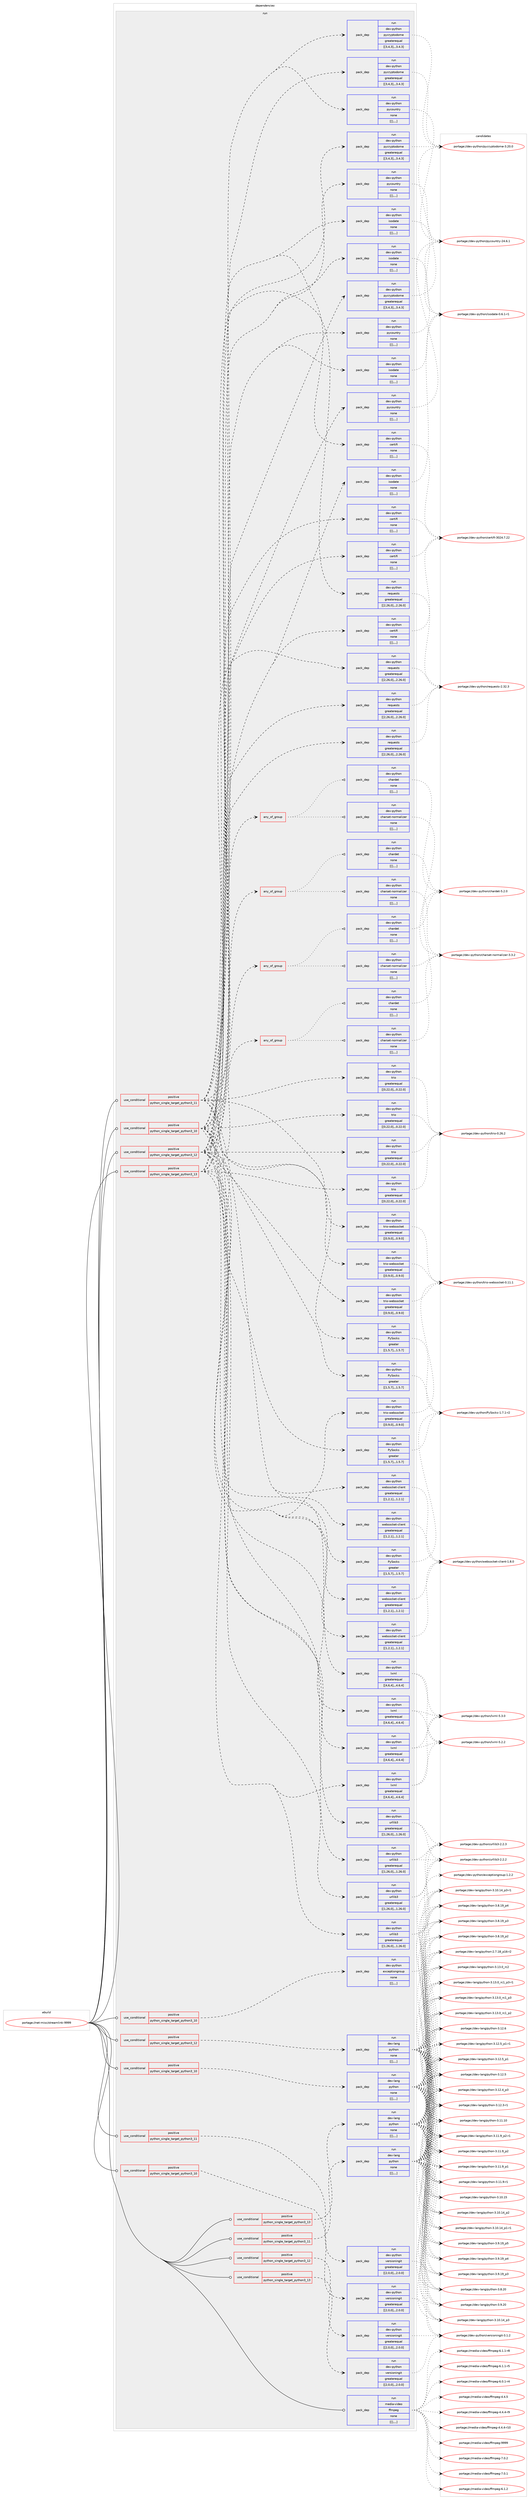digraph prolog {

# *************
# Graph options
# *************

newrank=true;
concentrate=true;
compound=true;
graph [rankdir=LR,fontname=Helvetica,fontsize=10,ranksep=1.5];#, ranksep=2.5, nodesep=0.2];
edge  [arrowhead=vee];
node  [fontname=Helvetica,fontsize=10];

# **********
# The ebuild
# **********

subgraph cluster_leftcol {
color=gray;
label=<<i>ebuild</i>>;
id [label="portage://net-misc/streamlink-9999", color=red, width=4, href="../net-misc/streamlink-9999.svg"];
}

# ****************
# The dependencies
# ****************

subgraph cluster_midcol {
color=gray;
label=<<i>dependencies</i>>;
subgraph cluster_compile {
fillcolor="#eeeeee";
style=filled;
label=<<i>compile</i>>;
}
subgraph cluster_compileandrun {
fillcolor="#eeeeee";
style=filled;
label=<<i>compile and run</i>>;
}
subgraph cluster_run {
fillcolor="#eeeeee";
style=filled;
label=<<i>run</i>>;
subgraph cond103100 {
dependency392837 [label=<<TABLE BORDER="0" CELLBORDER="1" CELLSPACING="0" CELLPADDING="4"><TR><TD ROWSPAN="3" CELLPADDING="10">use_conditional</TD></TR><TR><TD>positive</TD></TR><TR><TD>python_single_target_python3_10</TD></TR></TABLE>>, shape=none, color=red];
subgraph pack286875 {
dependency392838 [label=<<TABLE BORDER="0" CELLBORDER="1" CELLSPACING="0" CELLPADDING="4" WIDTH="220"><TR><TD ROWSPAN="6" CELLPADDING="30">pack_dep</TD></TR><TR><TD WIDTH="110">run</TD></TR><TR><TD>dev-lang</TD></TR><TR><TD>python</TD></TR><TR><TD>none</TD></TR><TR><TD>[[],,,,]</TD></TR></TABLE>>, shape=none, color=blue];
}
dependency392837:e -> dependency392838:w [weight=20,style="dashed",arrowhead="vee"];
}
id:e -> dependency392837:w [weight=20,style="solid",arrowhead="odot"];
subgraph cond103101 {
dependency392839 [label=<<TABLE BORDER="0" CELLBORDER="1" CELLSPACING="0" CELLPADDING="4"><TR><TD ROWSPAN="3" CELLPADDING="10">use_conditional</TD></TR><TR><TD>positive</TD></TR><TR><TD>python_single_target_python3_10</TD></TR></TABLE>>, shape=none, color=red];
subgraph pack286876 {
dependency392840 [label=<<TABLE BORDER="0" CELLBORDER="1" CELLSPACING="0" CELLPADDING="4" WIDTH="220"><TR><TD ROWSPAN="6" CELLPADDING="30">pack_dep</TD></TR><TR><TD WIDTH="110">run</TD></TR><TR><TD>dev-python</TD></TR><TR><TD>certifi</TD></TR><TR><TD>none</TD></TR><TR><TD>[[],,,,]</TD></TR></TABLE>>, shape=none, color=blue];
}
dependency392839:e -> dependency392840:w [weight=20,style="dashed",arrowhead="vee"];
subgraph any2673 {
dependency392841 [label=<<TABLE BORDER="0" CELLBORDER="1" CELLSPACING="0" CELLPADDING="4"><TR><TD CELLPADDING="10">any_of_group</TD></TR></TABLE>>, shape=none, color=red];subgraph pack286877 {
dependency392842 [label=<<TABLE BORDER="0" CELLBORDER="1" CELLSPACING="0" CELLPADDING="4" WIDTH="220"><TR><TD ROWSPAN="6" CELLPADDING="30">pack_dep</TD></TR><TR><TD WIDTH="110">run</TD></TR><TR><TD>dev-python</TD></TR><TR><TD>chardet</TD></TR><TR><TD>none</TD></TR><TR><TD>[[],,,,]</TD></TR></TABLE>>, shape=none, color=blue];
}
dependency392841:e -> dependency392842:w [weight=20,style="dotted",arrowhead="oinv"];
subgraph pack286878 {
dependency392843 [label=<<TABLE BORDER="0" CELLBORDER="1" CELLSPACING="0" CELLPADDING="4" WIDTH="220"><TR><TD ROWSPAN="6" CELLPADDING="30">pack_dep</TD></TR><TR><TD WIDTH="110">run</TD></TR><TR><TD>dev-python</TD></TR><TR><TD>charset-normalizer</TD></TR><TR><TD>none</TD></TR><TR><TD>[[],,,,]</TD></TR></TABLE>>, shape=none, color=blue];
}
dependency392841:e -> dependency392843:w [weight=20,style="dotted",arrowhead="oinv"];
}
dependency392839:e -> dependency392841:w [weight=20,style="dashed",arrowhead="vee"];
subgraph pack286879 {
dependency392844 [label=<<TABLE BORDER="0" CELLBORDER="1" CELLSPACING="0" CELLPADDING="4" WIDTH="220"><TR><TD ROWSPAN="6" CELLPADDING="30">pack_dep</TD></TR><TR><TD WIDTH="110">run</TD></TR><TR><TD>dev-python</TD></TR><TR><TD>requests</TD></TR><TR><TD>greaterequal</TD></TR><TR><TD>[[2,26,0],,,2.26.0]</TD></TR></TABLE>>, shape=none, color=blue];
}
dependency392839:e -> dependency392844:w [weight=20,style="dashed",arrowhead="vee"];
subgraph pack286880 {
dependency392845 [label=<<TABLE BORDER="0" CELLBORDER="1" CELLSPACING="0" CELLPADDING="4" WIDTH="220"><TR><TD ROWSPAN="6" CELLPADDING="30">pack_dep</TD></TR><TR><TD WIDTH="110">run</TD></TR><TR><TD>dev-python</TD></TR><TR><TD>isodate</TD></TR><TR><TD>none</TD></TR><TR><TD>[[],,,,]</TD></TR></TABLE>>, shape=none, color=blue];
}
dependency392839:e -> dependency392845:w [weight=20,style="dashed",arrowhead="vee"];
subgraph pack286881 {
dependency392846 [label=<<TABLE BORDER="0" CELLBORDER="1" CELLSPACING="0" CELLPADDING="4" WIDTH="220"><TR><TD ROWSPAN="6" CELLPADDING="30">pack_dep</TD></TR><TR><TD WIDTH="110">run</TD></TR><TR><TD>dev-python</TD></TR><TR><TD>lxml</TD></TR><TR><TD>greaterequal</TD></TR><TR><TD>[[4,6,4],,,4.6.4]</TD></TR></TABLE>>, shape=none, color=blue];
}
dependency392839:e -> dependency392846:w [weight=20,style="dashed",arrowhead="vee"];
subgraph pack286882 {
dependency392847 [label=<<TABLE BORDER="0" CELLBORDER="1" CELLSPACING="0" CELLPADDING="4" WIDTH="220"><TR><TD ROWSPAN="6" CELLPADDING="30">pack_dep</TD></TR><TR><TD WIDTH="110">run</TD></TR><TR><TD>dev-python</TD></TR><TR><TD>websocket-client</TD></TR><TR><TD>greaterequal</TD></TR><TR><TD>[[1,2,1],,,1.2.1]</TD></TR></TABLE>>, shape=none, color=blue];
}
dependency392839:e -> dependency392847:w [weight=20,style="dashed",arrowhead="vee"];
subgraph pack286883 {
dependency392848 [label=<<TABLE BORDER="0" CELLBORDER="1" CELLSPACING="0" CELLPADDING="4" WIDTH="220"><TR><TD ROWSPAN="6" CELLPADDING="30">pack_dep</TD></TR><TR><TD WIDTH="110">run</TD></TR><TR><TD>dev-python</TD></TR><TR><TD>pycountry</TD></TR><TR><TD>none</TD></TR><TR><TD>[[],,,,]</TD></TR></TABLE>>, shape=none, color=blue];
}
dependency392839:e -> dependency392848:w [weight=20,style="dashed",arrowhead="vee"];
subgraph pack286884 {
dependency392849 [label=<<TABLE BORDER="0" CELLBORDER="1" CELLSPACING="0" CELLPADDING="4" WIDTH="220"><TR><TD ROWSPAN="6" CELLPADDING="30">pack_dep</TD></TR><TR><TD WIDTH="110">run</TD></TR><TR><TD>dev-python</TD></TR><TR><TD>pycryptodome</TD></TR><TR><TD>greaterequal</TD></TR><TR><TD>[[3,4,3],,,3.4.3]</TD></TR></TABLE>>, shape=none, color=blue];
}
dependency392839:e -> dependency392849:w [weight=20,style="dashed",arrowhead="vee"];
subgraph pack286885 {
dependency392850 [label=<<TABLE BORDER="0" CELLBORDER="1" CELLSPACING="0" CELLPADDING="4" WIDTH="220"><TR><TD ROWSPAN="6" CELLPADDING="30">pack_dep</TD></TR><TR><TD WIDTH="110">run</TD></TR><TR><TD>dev-python</TD></TR><TR><TD>PySocks</TD></TR><TR><TD>greater</TD></TR><TR><TD>[[1,5,7],,,1.5.7]</TD></TR></TABLE>>, shape=none, color=blue];
}
dependency392839:e -> dependency392850:w [weight=20,style="dashed",arrowhead="vee"];
subgraph pack286886 {
dependency392851 [label=<<TABLE BORDER="0" CELLBORDER="1" CELLSPACING="0" CELLPADDING="4" WIDTH="220"><TR><TD ROWSPAN="6" CELLPADDING="30">pack_dep</TD></TR><TR><TD WIDTH="110">run</TD></TR><TR><TD>dev-python</TD></TR><TR><TD>trio</TD></TR><TR><TD>greaterequal</TD></TR><TR><TD>[[0,22,0],,,0.22.0]</TD></TR></TABLE>>, shape=none, color=blue];
}
dependency392839:e -> dependency392851:w [weight=20,style="dashed",arrowhead="vee"];
subgraph pack286887 {
dependency392852 [label=<<TABLE BORDER="0" CELLBORDER="1" CELLSPACING="0" CELLPADDING="4" WIDTH="220"><TR><TD ROWSPAN="6" CELLPADDING="30">pack_dep</TD></TR><TR><TD WIDTH="110">run</TD></TR><TR><TD>dev-python</TD></TR><TR><TD>trio-websocket</TD></TR><TR><TD>greaterequal</TD></TR><TR><TD>[[0,9,0],,,0.9.0]</TD></TR></TABLE>>, shape=none, color=blue];
}
dependency392839:e -> dependency392852:w [weight=20,style="dashed",arrowhead="vee"];
subgraph pack286888 {
dependency392853 [label=<<TABLE BORDER="0" CELLBORDER="1" CELLSPACING="0" CELLPADDING="4" WIDTH="220"><TR><TD ROWSPAN="6" CELLPADDING="30">pack_dep</TD></TR><TR><TD WIDTH="110">run</TD></TR><TR><TD>dev-python</TD></TR><TR><TD>urllib3</TD></TR><TR><TD>greaterequal</TD></TR><TR><TD>[[1,26,0],,,1.26.0]</TD></TR></TABLE>>, shape=none, color=blue];
}
dependency392839:e -> dependency392853:w [weight=20,style="dashed",arrowhead="vee"];
}
id:e -> dependency392839:w [weight=20,style="solid",arrowhead="odot"];
subgraph cond103102 {
dependency392854 [label=<<TABLE BORDER="0" CELLBORDER="1" CELLSPACING="0" CELLPADDING="4"><TR><TD ROWSPAN="3" CELLPADDING="10">use_conditional</TD></TR><TR><TD>positive</TD></TR><TR><TD>python_single_target_python3_10</TD></TR></TABLE>>, shape=none, color=red];
subgraph pack286889 {
dependency392855 [label=<<TABLE BORDER="0" CELLBORDER="1" CELLSPACING="0" CELLPADDING="4" WIDTH="220"><TR><TD ROWSPAN="6" CELLPADDING="30">pack_dep</TD></TR><TR><TD WIDTH="110">run</TD></TR><TR><TD>dev-python</TD></TR><TR><TD>exceptiongroup</TD></TR><TR><TD>none</TD></TR><TR><TD>[[],,,,]</TD></TR></TABLE>>, shape=none, color=blue];
}
dependency392854:e -> dependency392855:w [weight=20,style="dashed",arrowhead="vee"];
}
id:e -> dependency392854:w [weight=20,style="solid",arrowhead="odot"];
subgraph cond103103 {
dependency392856 [label=<<TABLE BORDER="0" CELLBORDER="1" CELLSPACING="0" CELLPADDING="4"><TR><TD ROWSPAN="3" CELLPADDING="10">use_conditional</TD></TR><TR><TD>positive</TD></TR><TR><TD>python_single_target_python3_10</TD></TR></TABLE>>, shape=none, color=red];
subgraph pack286890 {
dependency392857 [label=<<TABLE BORDER="0" CELLBORDER="1" CELLSPACING="0" CELLPADDING="4" WIDTH="220"><TR><TD ROWSPAN="6" CELLPADDING="30">pack_dep</TD></TR><TR><TD WIDTH="110">run</TD></TR><TR><TD>dev-python</TD></TR><TR><TD>versioningit</TD></TR><TR><TD>greaterequal</TD></TR><TR><TD>[[2,0,0],,,2.0.0]</TD></TR></TABLE>>, shape=none, color=blue];
}
dependency392856:e -> dependency392857:w [weight=20,style="dashed",arrowhead="vee"];
}
id:e -> dependency392856:w [weight=20,style="solid",arrowhead="odot"];
subgraph cond103104 {
dependency392858 [label=<<TABLE BORDER="0" CELLBORDER="1" CELLSPACING="0" CELLPADDING="4"><TR><TD ROWSPAN="3" CELLPADDING="10">use_conditional</TD></TR><TR><TD>positive</TD></TR><TR><TD>python_single_target_python3_11</TD></TR></TABLE>>, shape=none, color=red];
subgraph pack286891 {
dependency392859 [label=<<TABLE BORDER="0" CELLBORDER="1" CELLSPACING="0" CELLPADDING="4" WIDTH="220"><TR><TD ROWSPAN="6" CELLPADDING="30">pack_dep</TD></TR><TR><TD WIDTH="110">run</TD></TR><TR><TD>dev-lang</TD></TR><TR><TD>python</TD></TR><TR><TD>none</TD></TR><TR><TD>[[],,,,]</TD></TR></TABLE>>, shape=none, color=blue];
}
dependency392858:e -> dependency392859:w [weight=20,style="dashed",arrowhead="vee"];
}
id:e -> dependency392858:w [weight=20,style="solid",arrowhead="odot"];
subgraph cond103105 {
dependency392860 [label=<<TABLE BORDER="0" CELLBORDER="1" CELLSPACING="0" CELLPADDING="4"><TR><TD ROWSPAN="3" CELLPADDING="10">use_conditional</TD></TR><TR><TD>positive</TD></TR><TR><TD>python_single_target_python3_11</TD></TR></TABLE>>, shape=none, color=red];
subgraph pack286892 {
dependency392861 [label=<<TABLE BORDER="0" CELLBORDER="1" CELLSPACING="0" CELLPADDING="4" WIDTH="220"><TR><TD ROWSPAN="6" CELLPADDING="30">pack_dep</TD></TR><TR><TD WIDTH="110">run</TD></TR><TR><TD>dev-python</TD></TR><TR><TD>certifi</TD></TR><TR><TD>none</TD></TR><TR><TD>[[],,,,]</TD></TR></TABLE>>, shape=none, color=blue];
}
dependency392860:e -> dependency392861:w [weight=20,style="dashed",arrowhead="vee"];
subgraph any2674 {
dependency392862 [label=<<TABLE BORDER="0" CELLBORDER="1" CELLSPACING="0" CELLPADDING="4"><TR><TD CELLPADDING="10">any_of_group</TD></TR></TABLE>>, shape=none, color=red];subgraph pack286893 {
dependency392863 [label=<<TABLE BORDER="0" CELLBORDER="1" CELLSPACING="0" CELLPADDING="4" WIDTH="220"><TR><TD ROWSPAN="6" CELLPADDING="30">pack_dep</TD></TR><TR><TD WIDTH="110">run</TD></TR><TR><TD>dev-python</TD></TR><TR><TD>chardet</TD></TR><TR><TD>none</TD></TR><TR><TD>[[],,,,]</TD></TR></TABLE>>, shape=none, color=blue];
}
dependency392862:e -> dependency392863:w [weight=20,style="dotted",arrowhead="oinv"];
subgraph pack286894 {
dependency392864 [label=<<TABLE BORDER="0" CELLBORDER="1" CELLSPACING="0" CELLPADDING="4" WIDTH="220"><TR><TD ROWSPAN="6" CELLPADDING="30">pack_dep</TD></TR><TR><TD WIDTH="110">run</TD></TR><TR><TD>dev-python</TD></TR><TR><TD>charset-normalizer</TD></TR><TR><TD>none</TD></TR><TR><TD>[[],,,,]</TD></TR></TABLE>>, shape=none, color=blue];
}
dependency392862:e -> dependency392864:w [weight=20,style="dotted",arrowhead="oinv"];
}
dependency392860:e -> dependency392862:w [weight=20,style="dashed",arrowhead="vee"];
subgraph pack286895 {
dependency392865 [label=<<TABLE BORDER="0" CELLBORDER="1" CELLSPACING="0" CELLPADDING="4" WIDTH="220"><TR><TD ROWSPAN="6" CELLPADDING="30">pack_dep</TD></TR><TR><TD WIDTH="110">run</TD></TR><TR><TD>dev-python</TD></TR><TR><TD>requests</TD></TR><TR><TD>greaterequal</TD></TR><TR><TD>[[2,26,0],,,2.26.0]</TD></TR></TABLE>>, shape=none, color=blue];
}
dependency392860:e -> dependency392865:w [weight=20,style="dashed",arrowhead="vee"];
subgraph pack286896 {
dependency392866 [label=<<TABLE BORDER="0" CELLBORDER="1" CELLSPACING="0" CELLPADDING="4" WIDTH="220"><TR><TD ROWSPAN="6" CELLPADDING="30">pack_dep</TD></TR><TR><TD WIDTH="110">run</TD></TR><TR><TD>dev-python</TD></TR><TR><TD>isodate</TD></TR><TR><TD>none</TD></TR><TR><TD>[[],,,,]</TD></TR></TABLE>>, shape=none, color=blue];
}
dependency392860:e -> dependency392866:w [weight=20,style="dashed",arrowhead="vee"];
subgraph pack286897 {
dependency392867 [label=<<TABLE BORDER="0" CELLBORDER="1" CELLSPACING="0" CELLPADDING="4" WIDTH="220"><TR><TD ROWSPAN="6" CELLPADDING="30">pack_dep</TD></TR><TR><TD WIDTH="110">run</TD></TR><TR><TD>dev-python</TD></TR><TR><TD>lxml</TD></TR><TR><TD>greaterequal</TD></TR><TR><TD>[[4,6,4],,,4.6.4]</TD></TR></TABLE>>, shape=none, color=blue];
}
dependency392860:e -> dependency392867:w [weight=20,style="dashed",arrowhead="vee"];
subgraph pack286898 {
dependency392868 [label=<<TABLE BORDER="0" CELLBORDER="1" CELLSPACING="0" CELLPADDING="4" WIDTH="220"><TR><TD ROWSPAN="6" CELLPADDING="30">pack_dep</TD></TR><TR><TD WIDTH="110">run</TD></TR><TR><TD>dev-python</TD></TR><TR><TD>websocket-client</TD></TR><TR><TD>greaterequal</TD></TR><TR><TD>[[1,2,1],,,1.2.1]</TD></TR></TABLE>>, shape=none, color=blue];
}
dependency392860:e -> dependency392868:w [weight=20,style="dashed",arrowhead="vee"];
subgraph pack286899 {
dependency392869 [label=<<TABLE BORDER="0" CELLBORDER="1" CELLSPACING="0" CELLPADDING="4" WIDTH="220"><TR><TD ROWSPAN="6" CELLPADDING="30">pack_dep</TD></TR><TR><TD WIDTH="110">run</TD></TR><TR><TD>dev-python</TD></TR><TR><TD>pycountry</TD></TR><TR><TD>none</TD></TR><TR><TD>[[],,,,]</TD></TR></TABLE>>, shape=none, color=blue];
}
dependency392860:e -> dependency392869:w [weight=20,style="dashed",arrowhead="vee"];
subgraph pack286900 {
dependency392870 [label=<<TABLE BORDER="0" CELLBORDER="1" CELLSPACING="0" CELLPADDING="4" WIDTH="220"><TR><TD ROWSPAN="6" CELLPADDING="30">pack_dep</TD></TR><TR><TD WIDTH="110">run</TD></TR><TR><TD>dev-python</TD></TR><TR><TD>pycryptodome</TD></TR><TR><TD>greaterequal</TD></TR><TR><TD>[[3,4,3],,,3.4.3]</TD></TR></TABLE>>, shape=none, color=blue];
}
dependency392860:e -> dependency392870:w [weight=20,style="dashed",arrowhead="vee"];
subgraph pack286901 {
dependency392871 [label=<<TABLE BORDER="0" CELLBORDER="1" CELLSPACING="0" CELLPADDING="4" WIDTH="220"><TR><TD ROWSPAN="6" CELLPADDING="30">pack_dep</TD></TR><TR><TD WIDTH="110">run</TD></TR><TR><TD>dev-python</TD></TR><TR><TD>PySocks</TD></TR><TR><TD>greater</TD></TR><TR><TD>[[1,5,7],,,1.5.7]</TD></TR></TABLE>>, shape=none, color=blue];
}
dependency392860:e -> dependency392871:w [weight=20,style="dashed",arrowhead="vee"];
subgraph pack286902 {
dependency392872 [label=<<TABLE BORDER="0" CELLBORDER="1" CELLSPACING="0" CELLPADDING="4" WIDTH="220"><TR><TD ROWSPAN="6" CELLPADDING="30">pack_dep</TD></TR><TR><TD WIDTH="110">run</TD></TR><TR><TD>dev-python</TD></TR><TR><TD>trio</TD></TR><TR><TD>greaterequal</TD></TR><TR><TD>[[0,22,0],,,0.22.0]</TD></TR></TABLE>>, shape=none, color=blue];
}
dependency392860:e -> dependency392872:w [weight=20,style="dashed",arrowhead="vee"];
subgraph pack286903 {
dependency392873 [label=<<TABLE BORDER="0" CELLBORDER="1" CELLSPACING="0" CELLPADDING="4" WIDTH="220"><TR><TD ROWSPAN="6" CELLPADDING="30">pack_dep</TD></TR><TR><TD WIDTH="110">run</TD></TR><TR><TD>dev-python</TD></TR><TR><TD>trio-websocket</TD></TR><TR><TD>greaterequal</TD></TR><TR><TD>[[0,9,0],,,0.9.0]</TD></TR></TABLE>>, shape=none, color=blue];
}
dependency392860:e -> dependency392873:w [weight=20,style="dashed",arrowhead="vee"];
subgraph pack286904 {
dependency392874 [label=<<TABLE BORDER="0" CELLBORDER="1" CELLSPACING="0" CELLPADDING="4" WIDTH="220"><TR><TD ROWSPAN="6" CELLPADDING="30">pack_dep</TD></TR><TR><TD WIDTH="110">run</TD></TR><TR><TD>dev-python</TD></TR><TR><TD>urllib3</TD></TR><TR><TD>greaterequal</TD></TR><TR><TD>[[1,26,0],,,1.26.0]</TD></TR></TABLE>>, shape=none, color=blue];
}
dependency392860:e -> dependency392874:w [weight=20,style="dashed",arrowhead="vee"];
}
id:e -> dependency392860:w [weight=20,style="solid",arrowhead="odot"];
subgraph cond103106 {
dependency392875 [label=<<TABLE BORDER="0" CELLBORDER="1" CELLSPACING="0" CELLPADDING="4"><TR><TD ROWSPAN="3" CELLPADDING="10">use_conditional</TD></TR><TR><TD>positive</TD></TR><TR><TD>python_single_target_python3_11</TD></TR></TABLE>>, shape=none, color=red];
subgraph pack286905 {
dependency392876 [label=<<TABLE BORDER="0" CELLBORDER="1" CELLSPACING="0" CELLPADDING="4" WIDTH="220"><TR><TD ROWSPAN="6" CELLPADDING="30">pack_dep</TD></TR><TR><TD WIDTH="110">run</TD></TR><TR><TD>dev-python</TD></TR><TR><TD>versioningit</TD></TR><TR><TD>greaterequal</TD></TR><TR><TD>[[2,0,0],,,2.0.0]</TD></TR></TABLE>>, shape=none, color=blue];
}
dependency392875:e -> dependency392876:w [weight=20,style="dashed",arrowhead="vee"];
}
id:e -> dependency392875:w [weight=20,style="solid",arrowhead="odot"];
subgraph cond103107 {
dependency392877 [label=<<TABLE BORDER="0" CELLBORDER="1" CELLSPACING="0" CELLPADDING="4"><TR><TD ROWSPAN="3" CELLPADDING="10">use_conditional</TD></TR><TR><TD>positive</TD></TR><TR><TD>python_single_target_python3_12</TD></TR></TABLE>>, shape=none, color=red];
subgraph pack286906 {
dependency392878 [label=<<TABLE BORDER="0" CELLBORDER="1" CELLSPACING="0" CELLPADDING="4" WIDTH="220"><TR><TD ROWSPAN="6" CELLPADDING="30">pack_dep</TD></TR><TR><TD WIDTH="110">run</TD></TR><TR><TD>dev-lang</TD></TR><TR><TD>python</TD></TR><TR><TD>none</TD></TR><TR><TD>[[],,,,]</TD></TR></TABLE>>, shape=none, color=blue];
}
dependency392877:e -> dependency392878:w [weight=20,style="dashed",arrowhead="vee"];
}
id:e -> dependency392877:w [weight=20,style="solid",arrowhead="odot"];
subgraph cond103108 {
dependency392879 [label=<<TABLE BORDER="0" CELLBORDER="1" CELLSPACING="0" CELLPADDING="4"><TR><TD ROWSPAN="3" CELLPADDING="10">use_conditional</TD></TR><TR><TD>positive</TD></TR><TR><TD>python_single_target_python3_12</TD></TR></TABLE>>, shape=none, color=red];
subgraph pack286907 {
dependency392880 [label=<<TABLE BORDER="0" CELLBORDER="1" CELLSPACING="0" CELLPADDING="4" WIDTH="220"><TR><TD ROWSPAN="6" CELLPADDING="30">pack_dep</TD></TR><TR><TD WIDTH="110">run</TD></TR><TR><TD>dev-python</TD></TR><TR><TD>certifi</TD></TR><TR><TD>none</TD></TR><TR><TD>[[],,,,]</TD></TR></TABLE>>, shape=none, color=blue];
}
dependency392879:e -> dependency392880:w [weight=20,style="dashed",arrowhead="vee"];
subgraph any2675 {
dependency392881 [label=<<TABLE BORDER="0" CELLBORDER="1" CELLSPACING="0" CELLPADDING="4"><TR><TD CELLPADDING="10">any_of_group</TD></TR></TABLE>>, shape=none, color=red];subgraph pack286908 {
dependency392882 [label=<<TABLE BORDER="0" CELLBORDER="1" CELLSPACING="0" CELLPADDING="4" WIDTH="220"><TR><TD ROWSPAN="6" CELLPADDING="30">pack_dep</TD></TR><TR><TD WIDTH="110">run</TD></TR><TR><TD>dev-python</TD></TR><TR><TD>chardet</TD></TR><TR><TD>none</TD></TR><TR><TD>[[],,,,]</TD></TR></TABLE>>, shape=none, color=blue];
}
dependency392881:e -> dependency392882:w [weight=20,style="dotted",arrowhead="oinv"];
subgraph pack286909 {
dependency392883 [label=<<TABLE BORDER="0" CELLBORDER="1" CELLSPACING="0" CELLPADDING="4" WIDTH="220"><TR><TD ROWSPAN="6" CELLPADDING="30">pack_dep</TD></TR><TR><TD WIDTH="110">run</TD></TR><TR><TD>dev-python</TD></TR><TR><TD>charset-normalizer</TD></TR><TR><TD>none</TD></TR><TR><TD>[[],,,,]</TD></TR></TABLE>>, shape=none, color=blue];
}
dependency392881:e -> dependency392883:w [weight=20,style="dotted",arrowhead="oinv"];
}
dependency392879:e -> dependency392881:w [weight=20,style="dashed",arrowhead="vee"];
subgraph pack286910 {
dependency392884 [label=<<TABLE BORDER="0" CELLBORDER="1" CELLSPACING="0" CELLPADDING="4" WIDTH="220"><TR><TD ROWSPAN="6" CELLPADDING="30">pack_dep</TD></TR><TR><TD WIDTH="110">run</TD></TR><TR><TD>dev-python</TD></TR><TR><TD>requests</TD></TR><TR><TD>greaterequal</TD></TR><TR><TD>[[2,26,0],,,2.26.0]</TD></TR></TABLE>>, shape=none, color=blue];
}
dependency392879:e -> dependency392884:w [weight=20,style="dashed",arrowhead="vee"];
subgraph pack286911 {
dependency392885 [label=<<TABLE BORDER="0" CELLBORDER="1" CELLSPACING="0" CELLPADDING="4" WIDTH="220"><TR><TD ROWSPAN="6" CELLPADDING="30">pack_dep</TD></TR><TR><TD WIDTH="110">run</TD></TR><TR><TD>dev-python</TD></TR><TR><TD>isodate</TD></TR><TR><TD>none</TD></TR><TR><TD>[[],,,,]</TD></TR></TABLE>>, shape=none, color=blue];
}
dependency392879:e -> dependency392885:w [weight=20,style="dashed",arrowhead="vee"];
subgraph pack286912 {
dependency392886 [label=<<TABLE BORDER="0" CELLBORDER="1" CELLSPACING="0" CELLPADDING="4" WIDTH="220"><TR><TD ROWSPAN="6" CELLPADDING="30">pack_dep</TD></TR><TR><TD WIDTH="110">run</TD></TR><TR><TD>dev-python</TD></TR><TR><TD>lxml</TD></TR><TR><TD>greaterequal</TD></TR><TR><TD>[[4,6,4],,,4.6.4]</TD></TR></TABLE>>, shape=none, color=blue];
}
dependency392879:e -> dependency392886:w [weight=20,style="dashed",arrowhead="vee"];
subgraph pack286913 {
dependency392887 [label=<<TABLE BORDER="0" CELLBORDER="1" CELLSPACING="0" CELLPADDING="4" WIDTH="220"><TR><TD ROWSPAN="6" CELLPADDING="30">pack_dep</TD></TR><TR><TD WIDTH="110">run</TD></TR><TR><TD>dev-python</TD></TR><TR><TD>websocket-client</TD></TR><TR><TD>greaterequal</TD></TR><TR><TD>[[1,2,1],,,1.2.1]</TD></TR></TABLE>>, shape=none, color=blue];
}
dependency392879:e -> dependency392887:w [weight=20,style="dashed",arrowhead="vee"];
subgraph pack286914 {
dependency392888 [label=<<TABLE BORDER="0" CELLBORDER="1" CELLSPACING="0" CELLPADDING="4" WIDTH="220"><TR><TD ROWSPAN="6" CELLPADDING="30">pack_dep</TD></TR><TR><TD WIDTH="110">run</TD></TR><TR><TD>dev-python</TD></TR><TR><TD>pycountry</TD></TR><TR><TD>none</TD></TR><TR><TD>[[],,,,]</TD></TR></TABLE>>, shape=none, color=blue];
}
dependency392879:e -> dependency392888:w [weight=20,style="dashed",arrowhead="vee"];
subgraph pack286915 {
dependency392889 [label=<<TABLE BORDER="0" CELLBORDER="1" CELLSPACING="0" CELLPADDING="4" WIDTH="220"><TR><TD ROWSPAN="6" CELLPADDING="30">pack_dep</TD></TR><TR><TD WIDTH="110">run</TD></TR><TR><TD>dev-python</TD></TR><TR><TD>pycryptodome</TD></TR><TR><TD>greaterequal</TD></TR><TR><TD>[[3,4,3],,,3.4.3]</TD></TR></TABLE>>, shape=none, color=blue];
}
dependency392879:e -> dependency392889:w [weight=20,style="dashed",arrowhead="vee"];
subgraph pack286916 {
dependency392890 [label=<<TABLE BORDER="0" CELLBORDER="1" CELLSPACING="0" CELLPADDING="4" WIDTH="220"><TR><TD ROWSPAN="6" CELLPADDING="30">pack_dep</TD></TR><TR><TD WIDTH="110">run</TD></TR><TR><TD>dev-python</TD></TR><TR><TD>PySocks</TD></TR><TR><TD>greater</TD></TR><TR><TD>[[1,5,7],,,1.5.7]</TD></TR></TABLE>>, shape=none, color=blue];
}
dependency392879:e -> dependency392890:w [weight=20,style="dashed",arrowhead="vee"];
subgraph pack286917 {
dependency392891 [label=<<TABLE BORDER="0" CELLBORDER="1" CELLSPACING="0" CELLPADDING="4" WIDTH="220"><TR><TD ROWSPAN="6" CELLPADDING="30">pack_dep</TD></TR><TR><TD WIDTH="110">run</TD></TR><TR><TD>dev-python</TD></TR><TR><TD>trio</TD></TR><TR><TD>greaterequal</TD></TR><TR><TD>[[0,22,0],,,0.22.0]</TD></TR></TABLE>>, shape=none, color=blue];
}
dependency392879:e -> dependency392891:w [weight=20,style="dashed",arrowhead="vee"];
subgraph pack286918 {
dependency392892 [label=<<TABLE BORDER="0" CELLBORDER="1" CELLSPACING="0" CELLPADDING="4" WIDTH="220"><TR><TD ROWSPAN="6" CELLPADDING="30">pack_dep</TD></TR><TR><TD WIDTH="110">run</TD></TR><TR><TD>dev-python</TD></TR><TR><TD>trio-websocket</TD></TR><TR><TD>greaterequal</TD></TR><TR><TD>[[0,9,0],,,0.9.0]</TD></TR></TABLE>>, shape=none, color=blue];
}
dependency392879:e -> dependency392892:w [weight=20,style="dashed",arrowhead="vee"];
subgraph pack286919 {
dependency392893 [label=<<TABLE BORDER="0" CELLBORDER="1" CELLSPACING="0" CELLPADDING="4" WIDTH="220"><TR><TD ROWSPAN="6" CELLPADDING="30">pack_dep</TD></TR><TR><TD WIDTH="110">run</TD></TR><TR><TD>dev-python</TD></TR><TR><TD>urllib3</TD></TR><TR><TD>greaterequal</TD></TR><TR><TD>[[1,26,0],,,1.26.0]</TD></TR></TABLE>>, shape=none, color=blue];
}
dependency392879:e -> dependency392893:w [weight=20,style="dashed",arrowhead="vee"];
}
id:e -> dependency392879:w [weight=20,style="solid",arrowhead="odot"];
subgraph cond103109 {
dependency392894 [label=<<TABLE BORDER="0" CELLBORDER="1" CELLSPACING="0" CELLPADDING="4"><TR><TD ROWSPAN="3" CELLPADDING="10">use_conditional</TD></TR><TR><TD>positive</TD></TR><TR><TD>python_single_target_python3_12</TD></TR></TABLE>>, shape=none, color=red];
subgraph pack286920 {
dependency392895 [label=<<TABLE BORDER="0" CELLBORDER="1" CELLSPACING="0" CELLPADDING="4" WIDTH="220"><TR><TD ROWSPAN="6" CELLPADDING="30">pack_dep</TD></TR><TR><TD WIDTH="110">run</TD></TR><TR><TD>dev-python</TD></TR><TR><TD>versioningit</TD></TR><TR><TD>greaterequal</TD></TR><TR><TD>[[2,0,0],,,2.0.0]</TD></TR></TABLE>>, shape=none, color=blue];
}
dependency392894:e -> dependency392895:w [weight=20,style="dashed",arrowhead="vee"];
}
id:e -> dependency392894:w [weight=20,style="solid",arrowhead="odot"];
subgraph cond103110 {
dependency392896 [label=<<TABLE BORDER="0" CELLBORDER="1" CELLSPACING="0" CELLPADDING="4"><TR><TD ROWSPAN="3" CELLPADDING="10">use_conditional</TD></TR><TR><TD>positive</TD></TR><TR><TD>python_single_target_python3_13</TD></TR></TABLE>>, shape=none, color=red];
subgraph pack286921 {
dependency392897 [label=<<TABLE BORDER="0" CELLBORDER="1" CELLSPACING="0" CELLPADDING="4" WIDTH="220"><TR><TD ROWSPAN="6" CELLPADDING="30">pack_dep</TD></TR><TR><TD WIDTH="110">run</TD></TR><TR><TD>dev-lang</TD></TR><TR><TD>python</TD></TR><TR><TD>none</TD></TR><TR><TD>[[],,,,]</TD></TR></TABLE>>, shape=none, color=blue];
}
dependency392896:e -> dependency392897:w [weight=20,style="dashed",arrowhead="vee"];
}
id:e -> dependency392896:w [weight=20,style="solid",arrowhead="odot"];
subgraph cond103111 {
dependency392898 [label=<<TABLE BORDER="0" CELLBORDER="1" CELLSPACING="0" CELLPADDING="4"><TR><TD ROWSPAN="3" CELLPADDING="10">use_conditional</TD></TR><TR><TD>positive</TD></TR><TR><TD>python_single_target_python3_13</TD></TR></TABLE>>, shape=none, color=red];
subgraph pack286922 {
dependency392899 [label=<<TABLE BORDER="0" CELLBORDER="1" CELLSPACING="0" CELLPADDING="4" WIDTH="220"><TR><TD ROWSPAN="6" CELLPADDING="30">pack_dep</TD></TR><TR><TD WIDTH="110">run</TD></TR><TR><TD>dev-python</TD></TR><TR><TD>certifi</TD></TR><TR><TD>none</TD></TR><TR><TD>[[],,,,]</TD></TR></TABLE>>, shape=none, color=blue];
}
dependency392898:e -> dependency392899:w [weight=20,style="dashed",arrowhead="vee"];
subgraph any2676 {
dependency392900 [label=<<TABLE BORDER="0" CELLBORDER="1" CELLSPACING="0" CELLPADDING="4"><TR><TD CELLPADDING="10">any_of_group</TD></TR></TABLE>>, shape=none, color=red];subgraph pack286923 {
dependency392901 [label=<<TABLE BORDER="0" CELLBORDER="1" CELLSPACING="0" CELLPADDING="4" WIDTH="220"><TR><TD ROWSPAN="6" CELLPADDING="30">pack_dep</TD></TR><TR><TD WIDTH="110">run</TD></TR><TR><TD>dev-python</TD></TR><TR><TD>chardet</TD></TR><TR><TD>none</TD></TR><TR><TD>[[],,,,]</TD></TR></TABLE>>, shape=none, color=blue];
}
dependency392900:e -> dependency392901:w [weight=20,style="dotted",arrowhead="oinv"];
subgraph pack286924 {
dependency392902 [label=<<TABLE BORDER="0" CELLBORDER="1" CELLSPACING="0" CELLPADDING="4" WIDTH="220"><TR><TD ROWSPAN="6" CELLPADDING="30">pack_dep</TD></TR><TR><TD WIDTH="110">run</TD></TR><TR><TD>dev-python</TD></TR><TR><TD>charset-normalizer</TD></TR><TR><TD>none</TD></TR><TR><TD>[[],,,,]</TD></TR></TABLE>>, shape=none, color=blue];
}
dependency392900:e -> dependency392902:w [weight=20,style="dotted",arrowhead="oinv"];
}
dependency392898:e -> dependency392900:w [weight=20,style="dashed",arrowhead="vee"];
subgraph pack286925 {
dependency392903 [label=<<TABLE BORDER="0" CELLBORDER="1" CELLSPACING="0" CELLPADDING="4" WIDTH="220"><TR><TD ROWSPAN="6" CELLPADDING="30">pack_dep</TD></TR><TR><TD WIDTH="110">run</TD></TR><TR><TD>dev-python</TD></TR><TR><TD>requests</TD></TR><TR><TD>greaterequal</TD></TR><TR><TD>[[2,26,0],,,2.26.0]</TD></TR></TABLE>>, shape=none, color=blue];
}
dependency392898:e -> dependency392903:w [weight=20,style="dashed",arrowhead="vee"];
subgraph pack286926 {
dependency392904 [label=<<TABLE BORDER="0" CELLBORDER="1" CELLSPACING="0" CELLPADDING="4" WIDTH="220"><TR><TD ROWSPAN="6" CELLPADDING="30">pack_dep</TD></TR><TR><TD WIDTH="110">run</TD></TR><TR><TD>dev-python</TD></TR><TR><TD>isodate</TD></TR><TR><TD>none</TD></TR><TR><TD>[[],,,,]</TD></TR></TABLE>>, shape=none, color=blue];
}
dependency392898:e -> dependency392904:w [weight=20,style="dashed",arrowhead="vee"];
subgraph pack286927 {
dependency392905 [label=<<TABLE BORDER="0" CELLBORDER="1" CELLSPACING="0" CELLPADDING="4" WIDTH="220"><TR><TD ROWSPAN="6" CELLPADDING="30">pack_dep</TD></TR><TR><TD WIDTH="110">run</TD></TR><TR><TD>dev-python</TD></TR><TR><TD>lxml</TD></TR><TR><TD>greaterequal</TD></TR><TR><TD>[[4,6,4],,,4.6.4]</TD></TR></TABLE>>, shape=none, color=blue];
}
dependency392898:e -> dependency392905:w [weight=20,style="dashed",arrowhead="vee"];
subgraph pack286928 {
dependency392906 [label=<<TABLE BORDER="0" CELLBORDER="1" CELLSPACING="0" CELLPADDING="4" WIDTH="220"><TR><TD ROWSPAN="6" CELLPADDING="30">pack_dep</TD></TR><TR><TD WIDTH="110">run</TD></TR><TR><TD>dev-python</TD></TR><TR><TD>websocket-client</TD></TR><TR><TD>greaterequal</TD></TR><TR><TD>[[1,2,1],,,1.2.1]</TD></TR></TABLE>>, shape=none, color=blue];
}
dependency392898:e -> dependency392906:w [weight=20,style="dashed",arrowhead="vee"];
subgraph pack286929 {
dependency392907 [label=<<TABLE BORDER="0" CELLBORDER="1" CELLSPACING="0" CELLPADDING="4" WIDTH="220"><TR><TD ROWSPAN="6" CELLPADDING="30">pack_dep</TD></TR><TR><TD WIDTH="110">run</TD></TR><TR><TD>dev-python</TD></TR><TR><TD>pycountry</TD></TR><TR><TD>none</TD></TR><TR><TD>[[],,,,]</TD></TR></TABLE>>, shape=none, color=blue];
}
dependency392898:e -> dependency392907:w [weight=20,style="dashed",arrowhead="vee"];
subgraph pack286930 {
dependency392908 [label=<<TABLE BORDER="0" CELLBORDER="1" CELLSPACING="0" CELLPADDING="4" WIDTH="220"><TR><TD ROWSPAN="6" CELLPADDING="30">pack_dep</TD></TR><TR><TD WIDTH="110">run</TD></TR><TR><TD>dev-python</TD></TR><TR><TD>pycryptodome</TD></TR><TR><TD>greaterequal</TD></TR><TR><TD>[[3,4,3],,,3.4.3]</TD></TR></TABLE>>, shape=none, color=blue];
}
dependency392898:e -> dependency392908:w [weight=20,style="dashed",arrowhead="vee"];
subgraph pack286931 {
dependency392909 [label=<<TABLE BORDER="0" CELLBORDER="1" CELLSPACING="0" CELLPADDING="4" WIDTH="220"><TR><TD ROWSPAN="6" CELLPADDING="30">pack_dep</TD></TR><TR><TD WIDTH="110">run</TD></TR><TR><TD>dev-python</TD></TR><TR><TD>PySocks</TD></TR><TR><TD>greater</TD></TR><TR><TD>[[1,5,7],,,1.5.7]</TD></TR></TABLE>>, shape=none, color=blue];
}
dependency392898:e -> dependency392909:w [weight=20,style="dashed",arrowhead="vee"];
subgraph pack286932 {
dependency392910 [label=<<TABLE BORDER="0" CELLBORDER="1" CELLSPACING="0" CELLPADDING="4" WIDTH="220"><TR><TD ROWSPAN="6" CELLPADDING="30">pack_dep</TD></TR><TR><TD WIDTH="110">run</TD></TR><TR><TD>dev-python</TD></TR><TR><TD>trio</TD></TR><TR><TD>greaterequal</TD></TR><TR><TD>[[0,22,0],,,0.22.0]</TD></TR></TABLE>>, shape=none, color=blue];
}
dependency392898:e -> dependency392910:w [weight=20,style="dashed",arrowhead="vee"];
subgraph pack286933 {
dependency392911 [label=<<TABLE BORDER="0" CELLBORDER="1" CELLSPACING="0" CELLPADDING="4" WIDTH="220"><TR><TD ROWSPAN="6" CELLPADDING="30">pack_dep</TD></TR><TR><TD WIDTH="110">run</TD></TR><TR><TD>dev-python</TD></TR><TR><TD>trio-websocket</TD></TR><TR><TD>greaterequal</TD></TR><TR><TD>[[0,9,0],,,0.9.0]</TD></TR></TABLE>>, shape=none, color=blue];
}
dependency392898:e -> dependency392911:w [weight=20,style="dashed",arrowhead="vee"];
subgraph pack286934 {
dependency392912 [label=<<TABLE BORDER="0" CELLBORDER="1" CELLSPACING="0" CELLPADDING="4" WIDTH="220"><TR><TD ROWSPAN="6" CELLPADDING="30">pack_dep</TD></TR><TR><TD WIDTH="110">run</TD></TR><TR><TD>dev-python</TD></TR><TR><TD>urllib3</TD></TR><TR><TD>greaterequal</TD></TR><TR><TD>[[1,26,0],,,1.26.0]</TD></TR></TABLE>>, shape=none, color=blue];
}
dependency392898:e -> dependency392912:w [weight=20,style="dashed",arrowhead="vee"];
}
id:e -> dependency392898:w [weight=20,style="solid",arrowhead="odot"];
subgraph cond103112 {
dependency392913 [label=<<TABLE BORDER="0" CELLBORDER="1" CELLSPACING="0" CELLPADDING="4"><TR><TD ROWSPAN="3" CELLPADDING="10">use_conditional</TD></TR><TR><TD>positive</TD></TR><TR><TD>python_single_target_python3_13</TD></TR></TABLE>>, shape=none, color=red];
subgraph pack286935 {
dependency392914 [label=<<TABLE BORDER="0" CELLBORDER="1" CELLSPACING="0" CELLPADDING="4" WIDTH="220"><TR><TD ROWSPAN="6" CELLPADDING="30">pack_dep</TD></TR><TR><TD WIDTH="110">run</TD></TR><TR><TD>dev-python</TD></TR><TR><TD>versioningit</TD></TR><TR><TD>greaterequal</TD></TR><TR><TD>[[2,0,0],,,2.0.0]</TD></TR></TABLE>>, shape=none, color=blue];
}
dependency392913:e -> dependency392914:w [weight=20,style="dashed",arrowhead="vee"];
}
id:e -> dependency392913:w [weight=20,style="solid",arrowhead="odot"];
subgraph pack286936 {
dependency392915 [label=<<TABLE BORDER="0" CELLBORDER="1" CELLSPACING="0" CELLPADDING="4" WIDTH="220"><TR><TD ROWSPAN="6" CELLPADDING="30">pack_dep</TD></TR><TR><TD WIDTH="110">run</TD></TR><TR><TD>media-video</TD></TR><TR><TD>ffmpeg</TD></TR><TR><TD>none</TD></TR><TR><TD>[[],,,,]</TD></TR></TABLE>>, shape=none, color=blue];
}
id:e -> dependency392915:w [weight=20,style="solid",arrowhead="odot"];
}
}

# **************
# The candidates
# **************

subgraph cluster_choices {
rank=same;
color=gray;
label=<<i>candidates</i>>;

subgraph choice286875 {
color=black;
nodesep=1;
choice10010111845108971101034711212111610411111045514649514648951149950 [label="portage://dev-lang/python-3.13.0_rc2", color=red, width=4,href="../dev-lang/python-3.13.0_rc2.svg"];
choice1001011184510897110103471121211161041111104551464951464895114994995112514511449 [label="portage://dev-lang/python-3.13.0_rc1_p3-r1", color=red, width=4,href="../dev-lang/python-3.13.0_rc1_p3-r1.svg"];
choice100101118451089711010347112121116104111110455146495146489511499499511251 [label="portage://dev-lang/python-3.13.0_rc1_p3", color=red, width=4,href="../dev-lang/python-3.13.0_rc1_p3.svg"];
choice100101118451089711010347112121116104111110455146495146489511499499511250 [label="portage://dev-lang/python-3.13.0_rc1_p2", color=red, width=4,href="../dev-lang/python-3.13.0_rc1_p2.svg"];
choice10010111845108971101034711212111610411111045514649504654 [label="portage://dev-lang/python-3.12.6", color=red, width=4,href="../dev-lang/python-3.12.6.svg"];
choice1001011184510897110103471121211161041111104551464950465395112494511449 [label="portage://dev-lang/python-3.12.5_p1-r1", color=red, width=4,href="../dev-lang/python-3.12.5_p1-r1.svg"];
choice100101118451089711010347112121116104111110455146495046539511249 [label="portage://dev-lang/python-3.12.5_p1", color=red, width=4,href="../dev-lang/python-3.12.5_p1.svg"];
choice10010111845108971101034711212111610411111045514649504653 [label="portage://dev-lang/python-3.12.5", color=red, width=4,href="../dev-lang/python-3.12.5.svg"];
choice100101118451089711010347112121116104111110455146495046529511251 [label="portage://dev-lang/python-3.12.4_p3", color=red, width=4,href="../dev-lang/python-3.12.4_p3.svg"];
choice100101118451089711010347112121116104111110455146495046514511449 [label="portage://dev-lang/python-3.12.3-r1", color=red, width=4,href="../dev-lang/python-3.12.3-r1.svg"];
choice1001011184510897110103471121211161041111104551464949464948 [label="portage://dev-lang/python-3.11.10", color=red, width=4,href="../dev-lang/python-3.11.10.svg"];
choice1001011184510897110103471121211161041111104551464949465795112504511449 [label="portage://dev-lang/python-3.11.9_p2-r1", color=red, width=4,href="../dev-lang/python-3.11.9_p2-r1.svg"];
choice100101118451089711010347112121116104111110455146494946579511250 [label="portage://dev-lang/python-3.11.9_p2", color=red, width=4,href="../dev-lang/python-3.11.9_p2.svg"];
choice100101118451089711010347112121116104111110455146494946579511249 [label="portage://dev-lang/python-3.11.9_p1", color=red, width=4,href="../dev-lang/python-3.11.9_p1.svg"];
choice100101118451089711010347112121116104111110455146494946574511449 [label="portage://dev-lang/python-3.11.9-r1", color=red, width=4,href="../dev-lang/python-3.11.9-r1.svg"];
choice1001011184510897110103471121211161041111104551464948464953 [label="portage://dev-lang/python-3.10.15", color=red, width=4,href="../dev-lang/python-3.10.15.svg"];
choice100101118451089711010347112121116104111110455146494846495295112514511449 [label="portage://dev-lang/python-3.10.14_p3-r1", color=red, width=4,href="../dev-lang/python-3.10.14_p3-r1.svg"];
choice10010111845108971101034711212111610411111045514649484649529511251 [label="portage://dev-lang/python-3.10.14_p3", color=red, width=4,href="../dev-lang/python-3.10.14_p3.svg"];
choice10010111845108971101034711212111610411111045514649484649529511250 [label="portage://dev-lang/python-3.10.14_p2", color=red, width=4,href="../dev-lang/python-3.10.14_p2.svg"];
choice100101118451089711010347112121116104111110455146494846495295112494511449 [label="portage://dev-lang/python-3.10.14_p1-r1", color=red, width=4,href="../dev-lang/python-3.10.14_p1-r1.svg"];
choice10010111845108971101034711212111610411111045514657465048 [label="portage://dev-lang/python-3.9.20", color=red, width=4,href="../dev-lang/python-3.9.20.svg"];
choice100101118451089711010347112121116104111110455146574649579511253 [label="portage://dev-lang/python-3.9.19_p5", color=red, width=4,href="../dev-lang/python-3.9.19_p5.svg"];
choice100101118451089711010347112121116104111110455146574649579511252 [label="portage://dev-lang/python-3.9.19_p4", color=red, width=4,href="../dev-lang/python-3.9.19_p4.svg"];
choice100101118451089711010347112121116104111110455146574649579511251 [label="portage://dev-lang/python-3.9.19_p3", color=red, width=4,href="../dev-lang/python-3.9.19_p3.svg"];
choice10010111845108971101034711212111610411111045514656465048 [label="portage://dev-lang/python-3.8.20", color=red, width=4,href="../dev-lang/python-3.8.20.svg"];
choice100101118451089711010347112121116104111110455146564649579511252 [label="portage://dev-lang/python-3.8.19_p4", color=red, width=4,href="../dev-lang/python-3.8.19_p4.svg"];
choice100101118451089711010347112121116104111110455146564649579511251 [label="portage://dev-lang/python-3.8.19_p3", color=red, width=4,href="../dev-lang/python-3.8.19_p3.svg"];
choice100101118451089711010347112121116104111110455146564649579511250 [label="portage://dev-lang/python-3.8.19_p2", color=red, width=4,href="../dev-lang/python-3.8.19_p2.svg"];
choice100101118451089711010347112121116104111110455046554649569511249544511450 [label="portage://dev-lang/python-2.7.18_p16-r2", color=red, width=4,href="../dev-lang/python-2.7.18_p16-r2.svg"];
dependency392838:e -> choice10010111845108971101034711212111610411111045514649514648951149950:w [style=dotted,weight="100"];
dependency392838:e -> choice1001011184510897110103471121211161041111104551464951464895114994995112514511449:w [style=dotted,weight="100"];
dependency392838:e -> choice100101118451089711010347112121116104111110455146495146489511499499511251:w [style=dotted,weight="100"];
dependency392838:e -> choice100101118451089711010347112121116104111110455146495146489511499499511250:w [style=dotted,weight="100"];
dependency392838:e -> choice10010111845108971101034711212111610411111045514649504654:w [style=dotted,weight="100"];
dependency392838:e -> choice1001011184510897110103471121211161041111104551464950465395112494511449:w [style=dotted,weight="100"];
dependency392838:e -> choice100101118451089711010347112121116104111110455146495046539511249:w [style=dotted,weight="100"];
dependency392838:e -> choice10010111845108971101034711212111610411111045514649504653:w [style=dotted,weight="100"];
dependency392838:e -> choice100101118451089711010347112121116104111110455146495046529511251:w [style=dotted,weight="100"];
dependency392838:e -> choice100101118451089711010347112121116104111110455146495046514511449:w [style=dotted,weight="100"];
dependency392838:e -> choice1001011184510897110103471121211161041111104551464949464948:w [style=dotted,weight="100"];
dependency392838:e -> choice1001011184510897110103471121211161041111104551464949465795112504511449:w [style=dotted,weight="100"];
dependency392838:e -> choice100101118451089711010347112121116104111110455146494946579511250:w [style=dotted,weight="100"];
dependency392838:e -> choice100101118451089711010347112121116104111110455146494946579511249:w [style=dotted,weight="100"];
dependency392838:e -> choice100101118451089711010347112121116104111110455146494946574511449:w [style=dotted,weight="100"];
dependency392838:e -> choice1001011184510897110103471121211161041111104551464948464953:w [style=dotted,weight="100"];
dependency392838:e -> choice100101118451089711010347112121116104111110455146494846495295112514511449:w [style=dotted,weight="100"];
dependency392838:e -> choice10010111845108971101034711212111610411111045514649484649529511251:w [style=dotted,weight="100"];
dependency392838:e -> choice10010111845108971101034711212111610411111045514649484649529511250:w [style=dotted,weight="100"];
dependency392838:e -> choice100101118451089711010347112121116104111110455146494846495295112494511449:w [style=dotted,weight="100"];
dependency392838:e -> choice10010111845108971101034711212111610411111045514657465048:w [style=dotted,weight="100"];
dependency392838:e -> choice100101118451089711010347112121116104111110455146574649579511253:w [style=dotted,weight="100"];
dependency392838:e -> choice100101118451089711010347112121116104111110455146574649579511252:w [style=dotted,weight="100"];
dependency392838:e -> choice100101118451089711010347112121116104111110455146574649579511251:w [style=dotted,weight="100"];
dependency392838:e -> choice10010111845108971101034711212111610411111045514656465048:w [style=dotted,weight="100"];
dependency392838:e -> choice100101118451089711010347112121116104111110455146564649579511252:w [style=dotted,weight="100"];
dependency392838:e -> choice100101118451089711010347112121116104111110455146564649579511251:w [style=dotted,weight="100"];
dependency392838:e -> choice100101118451089711010347112121116104111110455146564649579511250:w [style=dotted,weight="100"];
dependency392838:e -> choice100101118451089711010347112121116104111110455046554649569511249544511450:w [style=dotted,weight="100"];
}
subgraph choice286876 {
color=black;
nodesep=1;
choice10010111845112121116104111110479910111411610510210545514850524655465050 [label="portage://dev-python/certifi-3024.7.22", color=red, width=4,href="../dev-python/certifi-3024.7.22.svg"];
dependency392840:e -> choice10010111845112121116104111110479910111411610510210545514850524655465050:w [style=dotted,weight="100"];
}
subgraph choice286877 {
color=black;
nodesep=1;
choice10010111845112121116104111110479910497114100101116455346504648 [label="portage://dev-python/chardet-5.2.0", color=red, width=4,href="../dev-python/chardet-5.2.0.svg"];
dependency392842:e -> choice10010111845112121116104111110479910497114100101116455346504648:w [style=dotted,weight="100"];
}
subgraph choice286878 {
color=black;
nodesep=1;
choice100101118451121211161041111104799104971141151011164511011111410997108105122101114455146514650 [label="portage://dev-python/charset-normalizer-3.3.2", color=red, width=4,href="../dev-python/charset-normalizer-3.3.2.svg"];
dependency392843:e -> choice100101118451121211161041111104799104971141151011164511011111410997108105122101114455146514650:w [style=dotted,weight="100"];
}
subgraph choice286879 {
color=black;
nodesep=1;
choice100101118451121211161041111104711410111311710111511611545504651504651 [label="portage://dev-python/requests-2.32.3", color=red, width=4,href="../dev-python/requests-2.32.3.svg"];
dependency392844:e -> choice100101118451121211161041111104711410111311710111511611545504651504651:w [style=dotted,weight="100"];
}
subgraph choice286880 {
color=black;
nodesep=1;
choice1001011184511212111610411111047105115111100971161014548465446494511449 [label="portage://dev-python/isodate-0.6.1-r1", color=red, width=4,href="../dev-python/isodate-0.6.1-r1.svg"];
dependency392845:e -> choice1001011184511212111610411111047105115111100971161014548465446494511449:w [style=dotted,weight="100"];
}
subgraph choice286881 {
color=black;
nodesep=1;
choice1001011184511212111610411111047108120109108455346514648 [label="portage://dev-python/lxml-5.3.0", color=red, width=4,href="../dev-python/lxml-5.3.0.svg"];
choice1001011184511212111610411111047108120109108455346504650 [label="portage://dev-python/lxml-5.2.2", color=red, width=4,href="../dev-python/lxml-5.2.2.svg"];
dependency392846:e -> choice1001011184511212111610411111047108120109108455346514648:w [style=dotted,weight="100"];
dependency392846:e -> choice1001011184511212111610411111047108120109108455346504650:w [style=dotted,weight="100"];
}
subgraph choice286882 {
color=black;
nodesep=1;
choice100101118451121211161041111104711910198115111991071011164599108105101110116454946564648 [label="portage://dev-python/websocket-client-1.8.0", color=red, width=4,href="../dev-python/websocket-client-1.8.0.svg"];
dependency392847:e -> choice100101118451121211161041111104711910198115111991071011164599108105101110116454946564648:w [style=dotted,weight="100"];
}
subgraph choice286883 {
color=black;
nodesep=1;
choice10010111845112121116104111110471121219911111711011611412145505246544649 [label="portage://dev-python/pycountry-24.6.1", color=red, width=4,href="../dev-python/pycountry-24.6.1.svg"];
dependency392848:e -> choice10010111845112121116104111110471121219911111711011611412145505246544649:w [style=dotted,weight="100"];
}
subgraph choice286884 {
color=black;
nodesep=1;
choice10010111845112121116104111110471121219911412111211611110011110910145514650484648 [label="portage://dev-python/pycryptodome-3.20.0", color=red, width=4,href="../dev-python/pycryptodome-3.20.0.svg"];
dependency392849:e -> choice10010111845112121116104111110471121219911412111211611110011110910145514650484648:w [style=dotted,weight="100"];
}
subgraph choice286885 {
color=black;
nodesep=1;
choice10010111845112121116104111110478012183111991071154549465546494511450 [label="portage://dev-python/PySocks-1.7.1-r2", color=red, width=4,href="../dev-python/PySocks-1.7.1-r2.svg"];
dependency392850:e -> choice10010111845112121116104111110478012183111991071154549465546494511450:w [style=dotted,weight="100"];
}
subgraph choice286886 {
color=black;
nodesep=1;
choice100101118451121211161041111104711611410511145484650544650 [label="portage://dev-python/trio-0.26.2", color=red, width=4,href="../dev-python/trio-0.26.2.svg"];
dependency392851:e -> choice100101118451121211161041111104711611410511145484650544650:w [style=dotted,weight="100"];
}
subgraph choice286887 {
color=black;
nodesep=1;
choice100101118451121211161041111104711611410511145119101981151119910710111645484649494649 [label="portage://dev-python/trio-websocket-0.11.1", color=red, width=4,href="../dev-python/trio-websocket-0.11.1.svg"];
dependency392852:e -> choice100101118451121211161041111104711611410511145119101981151119910710111645484649494649:w [style=dotted,weight="100"];
}
subgraph choice286888 {
color=black;
nodesep=1;
choice10010111845112121116104111110471171141081081059851455046504651 [label="portage://dev-python/urllib3-2.2.3", color=red, width=4,href="../dev-python/urllib3-2.2.3.svg"];
choice10010111845112121116104111110471171141081081059851455046504650 [label="portage://dev-python/urllib3-2.2.2", color=red, width=4,href="../dev-python/urllib3-2.2.2.svg"];
dependency392853:e -> choice10010111845112121116104111110471171141081081059851455046504651:w [style=dotted,weight="100"];
dependency392853:e -> choice10010111845112121116104111110471171141081081059851455046504650:w [style=dotted,weight="100"];
}
subgraph choice286889 {
color=black;
nodesep=1;
choice100101118451121211161041111104710112099101112116105111110103114111117112454946504650 [label="portage://dev-python/exceptiongroup-1.2.2", color=red, width=4,href="../dev-python/exceptiongroup-1.2.2.svg"];
dependency392855:e -> choice100101118451121211161041111104710112099101112116105111110103114111117112454946504650:w [style=dotted,weight="100"];
}
subgraph choice286890 {
color=black;
nodesep=1;
choice1001011184511212111610411111047118101114115105111110105110103105116455146494650 [label="portage://dev-python/versioningit-3.1.2", color=red, width=4,href="../dev-python/versioningit-3.1.2.svg"];
dependency392857:e -> choice1001011184511212111610411111047118101114115105111110105110103105116455146494650:w [style=dotted,weight="100"];
}
subgraph choice286891 {
color=black;
nodesep=1;
choice10010111845108971101034711212111610411111045514649514648951149950 [label="portage://dev-lang/python-3.13.0_rc2", color=red, width=4,href="../dev-lang/python-3.13.0_rc2.svg"];
choice1001011184510897110103471121211161041111104551464951464895114994995112514511449 [label="portage://dev-lang/python-3.13.0_rc1_p3-r1", color=red, width=4,href="../dev-lang/python-3.13.0_rc1_p3-r1.svg"];
choice100101118451089711010347112121116104111110455146495146489511499499511251 [label="portage://dev-lang/python-3.13.0_rc1_p3", color=red, width=4,href="../dev-lang/python-3.13.0_rc1_p3.svg"];
choice100101118451089711010347112121116104111110455146495146489511499499511250 [label="portage://dev-lang/python-3.13.0_rc1_p2", color=red, width=4,href="../dev-lang/python-3.13.0_rc1_p2.svg"];
choice10010111845108971101034711212111610411111045514649504654 [label="portage://dev-lang/python-3.12.6", color=red, width=4,href="../dev-lang/python-3.12.6.svg"];
choice1001011184510897110103471121211161041111104551464950465395112494511449 [label="portage://dev-lang/python-3.12.5_p1-r1", color=red, width=4,href="../dev-lang/python-3.12.5_p1-r1.svg"];
choice100101118451089711010347112121116104111110455146495046539511249 [label="portage://dev-lang/python-3.12.5_p1", color=red, width=4,href="../dev-lang/python-3.12.5_p1.svg"];
choice10010111845108971101034711212111610411111045514649504653 [label="portage://dev-lang/python-3.12.5", color=red, width=4,href="../dev-lang/python-3.12.5.svg"];
choice100101118451089711010347112121116104111110455146495046529511251 [label="portage://dev-lang/python-3.12.4_p3", color=red, width=4,href="../dev-lang/python-3.12.4_p3.svg"];
choice100101118451089711010347112121116104111110455146495046514511449 [label="portage://dev-lang/python-3.12.3-r1", color=red, width=4,href="../dev-lang/python-3.12.3-r1.svg"];
choice1001011184510897110103471121211161041111104551464949464948 [label="portage://dev-lang/python-3.11.10", color=red, width=4,href="../dev-lang/python-3.11.10.svg"];
choice1001011184510897110103471121211161041111104551464949465795112504511449 [label="portage://dev-lang/python-3.11.9_p2-r1", color=red, width=4,href="../dev-lang/python-3.11.9_p2-r1.svg"];
choice100101118451089711010347112121116104111110455146494946579511250 [label="portage://dev-lang/python-3.11.9_p2", color=red, width=4,href="../dev-lang/python-3.11.9_p2.svg"];
choice100101118451089711010347112121116104111110455146494946579511249 [label="portage://dev-lang/python-3.11.9_p1", color=red, width=4,href="../dev-lang/python-3.11.9_p1.svg"];
choice100101118451089711010347112121116104111110455146494946574511449 [label="portage://dev-lang/python-3.11.9-r1", color=red, width=4,href="../dev-lang/python-3.11.9-r1.svg"];
choice1001011184510897110103471121211161041111104551464948464953 [label="portage://dev-lang/python-3.10.15", color=red, width=4,href="../dev-lang/python-3.10.15.svg"];
choice100101118451089711010347112121116104111110455146494846495295112514511449 [label="portage://dev-lang/python-3.10.14_p3-r1", color=red, width=4,href="../dev-lang/python-3.10.14_p3-r1.svg"];
choice10010111845108971101034711212111610411111045514649484649529511251 [label="portage://dev-lang/python-3.10.14_p3", color=red, width=4,href="../dev-lang/python-3.10.14_p3.svg"];
choice10010111845108971101034711212111610411111045514649484649529511250 [label="portage://dev-lang/python-3.10.14_p2", color=red, width=4,href="../dev-lang/python-3.10.14_p2.svg"];
choice100101118451089711010347112121116104111110455146494846495295112494511449 [label="portage://dev-lang/python-3.10.14_p1-r1", color=red, width=4,href="../dev-lang/python-3.10.14_p1-r1.svg"];
choice10010111845108971101034711212111610411111045514657465048 [label="portage://dev-lang/python-3.9.20", color=red, width=4,href="../dev-lang/python-3.9.20.svg"];
choice100101118451089711010347112121116104111110455146574649579511253 [label="portage://dev-lang/python-3.9.19_p5", color=red, width=4,href="../dev-lang/python-3.9.19_p5.svg"];
choice100101118451089711010347112121116104111110455146574649579511252 [label="portage://dev-lang/python-3.9.19_p4", color=red, width=4,href="../dev-lang/python-3.9.19_p4.svg"];
choice100101118451089711010347112121116104111110455146574649579511251 [label="portage://dev-lang/python-3.9.19_p3", color=red, width=4,href="../dev-lang/python-3.9.19_p3.svg"];
choice10010111845108971101034711212111610411111045514656465048 [label="portage://dev-lang/python-3.8.20", color=red, width=4,href="../dev-lang/python-3.8.20.svg"];
choice100101118451089711010347112121116104111110455146564649579511252 [label="portage://dev-lang/python-3.8.19_p4", color=red, width=4,href="../dev-lang/python-3.8.19_p4.svg"];
choice100101118451089711010347112121116104111110455146564649579511251 [label="portage://dev-lang/python-3.8.19_p3", color=red, width=4,href="../dev-lang/python-3.8.19_p3.svg"];
choice100101118451089711010347112121116104111110455146564649579511250 [label="portage://dev-lang/python-3.8.19_p2", color=red, width=4,href="../dev-lang/python-3.8.19_p2.svg"];
choice100101118451089711010347112121116104111110455046554649569511249544511450 [label="portage://dev-lang/python-2.7.18_p16-r2", color=red, width=4,href="../dev-lang/python-2.7.18_p16-r2.svg"];
dependency392859:e -> choice10010111845108971101034711212111610411111045514649514648951149950:w [style=dotted,weight="100"];
dependency392859:e -> choice1001011184510897110103471121211161041111104551464951464895114994995112514511449:w [style=dotted,weight="100"];
dependency392859:e -> choice100101118451089711010347112121116104111110455146495146489511499499511251:w [style=dotted,weight="100"];
dependency392859:e -> choice100101118451089711010347112121116104111110455146495146489511499499511250:w [style=dotted,weight="100"];
dependency392859:e -> choice10010111845108971101034711212111610411111045514649504654:w [style=dotted,weight="100"];
dependency392859:e -> choice1001011184510897110103471121211161041111104551464950465395112494511449:w [style=dotted,weight="100"];
dependency392859:e -> choice100101118451089711010347112121116104111110455146495046539511249:w [style=dotted,weight="100"];
dependency392859:e -> choice10010111845108971101034711212111610411111045514649504653:w [style=dotted,weight="100"];
dependency392859:e -> choice100101118451089711010347112121116104111110455146495046529511251:w [style=dotted,weight="100"];
dependency392859:e -> choice100101118451089711010347112121116104111110455146495046514511449:w [style=dotted,weight="100"];
dependency392859:e -> choice1001011184510897110103471121211161041111104551464949464948:w [style=dotted,weight="100"];
dependency392859:e -> choice1001011184510897110103471121211161041111104551464949465795112504511449:w [style=dotted,weight="100"];
dependency392859:e -> choice100101118451089711010347112121116104111110455146494946579511250:w [style=dotted,weight="100"];
dependency392859:e -> choice100101118451089711010347112121116104111110455146494946579511249:w [style=dotted,weight="100"];
dependency392859:e -> choice100101118451089711010347112121116104111110455146494946574511449:w [style=dotted,weight="100"];
dependency392859:e -> choice1001011184510897110103471121211161041111104551464948464953:w [style=dotted,weight="100"];
dependency392859:e -> choice100101118451089711010347112121116104111110455146494846495295112514511449:w [style=dotted,weight="100"];
dependency392859:e -> choice10010111845108971101034711212111610411111045514649484649529511251:w [style=dotted,weight="100"];
dependency392859:e -> choice10010111845108971101034711212111610411111045514649484649529511250:w [style=dotted,weight="100"];
dependency392859:e -> choice100101118451089711010347112121116104111110455146494846495295112494511449:w [style=dotted,weight="100"];
dependency392859:e -> choice10010111845108971101034711212111610411111045514657465048:w [style=dotted,weight="100"];
dependency392859:e -> choice100101118451089711010347112121116104111110455146574649579511253:w [style=dotted,weight="100"];
dependency392859:e -> choice100101118451089711010347112121116104111110455146574649579511252:w [style=dotted,weight="100"];
dependency392859:e -> choice100101118451089711010347112121116104111110455146574649579511251:w [style=dotted,weight="100"];
dependency392859:e -> choice10010111845108971101034711212111610411111045514656465048:w [style=dotted,weight="100"];
dependency392859:e -> choice100101118451089711010347112121116104111110455146564649579511252:w [style=dotted,weight="100"];
dependency392859:e -> choice100101118451089711010347112121116104111110455146564649579511251:w [style=dotted,weight="100"];
dependency392859:e -> choice100101118451089711010347112121116104111110455146564649579511250:w [style=dotted,weight="100"];
dependency392859:e -> choice100101118451089711010347112121116104111110455046554649569511249544511450:w [style=dotted,weight="100"];
}
subgraph choice286892 {
color=black;
nodesep=1;
choice10010111845112121116104111110479910111411610510210545514850524655465050 [label="portage://dev-python/certifi-3024.7.22", color=red, width=4,href="../dev-python/certifi-3024.7.22.svg"];
dependency392861:e -> choice10010111845112121116104111110479910111411610510210545514850524655465050:w [style=dotted,weight="100"];
}
subgraph choice286893 {
color=black;
nodesep=1;
choice10010111845112121116104111110479910497114100101116455346504648 [label="portage://dev-python/chardet-5.2.0", color=red, width=4,href="../dev-python/chardet-5.2.0.svg"];
dependency392863:e -> choice10010111845112121116104111110479910497114100101116455346504648:w [style=dotted,weight="100"];
}
subgraph choice286894 {
color=black;
nodesep=1;
choice100101118451121211161041111104799104971141151011164511011111410997108105122101114455146514650 [label="portage://dev-python/charset-normalizer-3.3.2", color=red, width=4,href="../dev-python/charset-normalizer-3.3.2.svg"];
dependency392864:e -> choice100101118451121211161041111104799104971141151011164511011111410997108105122101114455146514650:w [style=dotted,weight="100"];
}
subgraph choice286895 {
color=black;
nodesep=1;
choice100101118451121211161041111104711410111311710111511611545504651504651 [label="portage://dev-python/requests-2.32.3", color=red, width=4,href="../dev-python/requests-2.32.3.svg"];
dependency392865:e -> choice100101118451121211161041111104711410111311710111511611545504651504651:w [style=dotted,weight="100"];
}
subgraph choice286896 {
color=black;
nodesep=1;
choice1001011184511212111610411111047105115111100971161014548465446494511449 [label="portage://dev-python/isodate-0.6.1-r1", color=red, width=4,href="../dev-python/isodate-0.6.1-r1.svg"];
dependency392866:e -> choice1001011184511212111610411111047105115111100971161014548465446494511449:w [style=dotted,weight="100"];
}
subgraph choice286897 {
color=black;
nodesep=1;
choice1001011184511212111610411111047108120109108455346514648 [label="portage://dev-python/lxml-5.3.0", color=red, width=4,href="../dev-python/lxml-5.3.0.svg"];
choice1001011184511212111610411111047108120109108455346504650 [label="portage://dev-python/lxml-5.2.2", color=red, width=4,href="../dev-python/lxml-5.2.2.svg"];
dependency392867:e -> choice1001011184511212111610411111047108120109108455346514648:w [style=dotted,weight="100"];
dependency392867:e -> choice1001011184511212111610411111047108120109108455346504650:w [style=dotted,weight="100"];
}
subgraph choice286898 {
color=black;
nodesep=1;
choice100101118451121211161041111104711910198115111991071011164599108105101110116454946564648 [label="portage://dev-python/websocket-client-1.8.0", color=red, width=4,href="../dev-python/websocket-client-1.8.0.svg"];
dependency392868:e -> choice100101118451121211161041111104711910198115111991071011164599108105101110116454946564648:w [style=dotted,weight="100"];
}
subgraph choice286899 {
color=black;
nodesep=1;
choice10010111845112121116104111110471121219911111711011611412145505246544649 [label="portage://dev-python/pycountry-24.6.1", color=red, width=4,href="../dev-python/pycountry-24.6.1.svg"];
dependency392869:e -> choice10010111845112121116104111110471121219911111711011611412145505246544649:w [style=dotted,weight="100"];
}
subgraph choice286900 {
color=black;
nodesep=1;
choice10010111845112121116104111110471121219911412111211611110011110910145514650484648 [label="portage://dev-python/pycryptodome-3.20.0", color=red, width=4,href="../dev-python/pycryptodome-3.20.0.svg"];
dependency392870:e -> choice10010111845112121116104111110471121219911412111211611110011110910145514650484648:w [style=dotted,weight="100"];
}
subgraph choice286901 {
color=black;
nodesep=1;
choice10010111845112121116104111110478012183111991071154549465546494511450 [label="portage://dev-python/PySocks-1.7.1-r2", color=red, width=4,href="../dev-python/PySocks-1.7.1-r2.svg"];
dependency392871:e -> choice10010111845112121116104111110478012183111991071154549465546494511450:w [style=dotted,weight="100"];
}
subgraph choice286902 {
color=black;
nodesep=1;
choice100101118451121211161041111104711611410511145484650544650 [label="portage://dev-python/trio-0.26.2", color=red, width=4,href="../dev-python/trio-0.26.2.svg"];
dependency392872:e -> choice100101118451121211161041111104711611410511145484650544650:w [style=dotted,weight="100"];
}
subgraph choice286903 {
color=black;
nodesep=1;
choice100101118451121211161041111104711611410511145119101981151119910710111645484649494649 [label="portage://dev-python/trio-websocket-0.11.1", color=red, width=4,href="../dev-python/trio-websocket-0.11.1.svg"];
dependency392873:e -> choice100101118451121211161041111104711611410511145119101981151119910710111645484649494649:w [style=dotted,weight="100"];
}
subgraph choice286904 {
color=black;
nodesep=1;
choice10010111845112121116104111110471171141081081059851455046504651 [label="portage://dev-python/urllib3-2.2.3", color=red, width=4,href="../dev-python/urllib3-2.2.3.svg"];
choice10010111845112121116104111110471171141081081059851455046504650 [label="portage://dev-python/urllib3-2.2.2", color=red, width=4,href="../dev-python/urllib3-2.2.2.svg"];
dependency392874:e -> choice10010111845112121116104111110471171141081081059851455046504651:w [style=dotted,weight="100"];
dependency392874:e -> choice10010111845112121116104111110471171141081081059851455046504650:w [style=dotted,weight="100"];
}
subgraph choice286905 {
color=black;
nodesep=1;
choice1001011184511212111610411111047118101114115105111110105110103105116455146494650 [label="portage://dev-python/versioningit-3.1.2", color=red, width=4,href="../dev-python/versioningit-3.1.2.svg"];
dependency392876:e -> choice1001011184511212111610411111047118101114115105111110105110103105116455146494650:w [style=dotted,weight="100"];
}
subgraph choice286906 {
color=black;
nodesep=1;
choice10010111845108971101034711212111610411111045514649514648951149950 [label="portage://dev-lang/python-3.13.0_rc2", color=red, width=4,href="../dev-lang/python-3.13.0_rc2.svg"];
choice1001011184510897110103471121211161041111104551464951464895114994995112514511449 [label="portage://dev-lang/python-3.13.0_rc1_p3-r1", color=red, width=4,href="../dev-lang/python-3.13.0_rc1_p3-r1.svg"];
choice100101118451089711010347112121116104111110455146495146489511499499511251 [label="portage://dev-lang/python-3.13.0_rc1_p3", color=red, width=4,href="../dev-lang/python-3.13.0_rc1_p3.svg"];
choice100101118451089711010347112121116104111110455146495146489511499499511250 [label="portage://dev-lang/python-3.13.0_rc1_p2", color=red, width=4,href="../dev-lang/python-3.13.0_rc1_p2.svg"];
choice10010111845108971101034711212111610411111045514649504654 [label="portage://dev-lang/python-3.12.6", color=red, width=4,href="../dev-lang/python-3.12.6.svg"];
choice1001011184510897110103471121211161041111104551464950465395112494511449 [label="portage://dev-lang/python-3.12.5_p1-r1", color=red, width=4,href="../dev-lang/python-3.12.5_p1-r1.svg"];
choice100101118451089711010347112121116104111110455146495046539511249 [label="portage://dev-lang/python-3.12.5_p1", color=red, width=4,href="../dev-lang/python-3.12.5_p1.svg"];
choice10010111845108971101034711212111610411111045514649504653 [label="portage://dev-lang/python-3.12.5", color=red, width=4,href="../dev-lang/python-3.12.5.svg"];
choice100101118451089711010347112121116104111110455146495046529511251 [label="portage://dev-lang/python-3.12.4_p3", color=red, width=4,href="../dev-lang/python-3.12.4_p3.svg"];
choice100101118451089711010347112121116104111110455146495046514511449 [label="portage://dev-lang/python-3.12.3-r1", color=red, width=4,href="../dev-lang/python-3.12.3-r1.svg"];
choice1001011184510897110103471121211161041111104551464949464948 [label="portage://dev-lang/python-3.11.10", color=red, width=4,href="../dev-lang/python-3.11.10.svg"];
choice1001011184510897110103471121211161041111104551464949465795112504511449 [label="portage://dev-lang/python-3.11.9_p2-r1", color=red, width=4,href="../dev-lang/python-3.11.9_p2-r1.svg"];
choice100101118451089711010347112121116104111110455146494946579511250 [label="portage://dev-lang/python-3.11.9_p2", color=red, width=4,href="../dev-lang/python-3.11.9_p2.svg"];
choice100101118451089711010347112121116104111110455146494946579511249 [label="portage://dev-lang/python-3.11.9_p1", color=red, width=4,href="../dev-lang/python-3.11.9_p1.svg"];
choice100101118451089711010347112121116104111110455146494946574511449 [label="portage://dev-lang/python-3.11.9-r1", color=red, width=4,href="../dev-lang/python-3.11.9-r1.svg"];
choice1001011184510897110103471121211161041111104551464948464953 [label="portage://dev-lang/python-3.10.15", color=red, width=4,href="../dev-lang/python-3.10.15.svg"];
choice100101118451089711010347112121116104111110455146494846495295112514511449 [label="portage://dev-lang/python-3.10.14_p3-r1", color=red, width=4,href="../dev-lang/python-3.10.14_p3-r1.svg"];
choice10010111845108971101034711212111610411111045514649484649529511251 [label="portage://dev-lang/python-3.10.14_p3", color=red, width=4,href="../dev-lang/python-3.10.14_p3.svg"];
choice10010111845108971101034711212111610411111045514649484649529511250 [label="portage://dev-lang/python-3.10.14_p2", color=red, width=4,href="../dev-lang/python-3.10.14_p2.svg"];
choice100101118451089711010347112121116104111110455146494846495295112494511449 [label="portage://dev-lang/python-3.10.14_p1-r1", color=red, width=4,href="../dev-lang/python-3.10.14_p1-r1.svg"];
choice10010111845108971101034711212111610411111045514657465048 [label="portage://dev-lang/python-3.9.20", color=red, width=4,href="../dev-lang/python-3.9.20.svg"];
choice100101118451089711010347112121116104111110455146574649579511253 [label="portage://dev-lang/python-3.9.19_p5", color=red, width=4,href="../dev-lang/python-3.9.19_p5.svg"];
choice100101118451089711010347112121116104111110455146574649579511252 [label="portage://dev-lang/python-3.9.19_p4", color=red, width=4,href="../dev-lang/python-3.9.19_p4.svg"];
choice100101118451089711010347112121116104111110455146574649579511251 [label="portage://dev-lang/python-3.9.19_p3", color=red, width=4,href="../dev-lang/python-3.9.19_p3.svg"];
choice10010111845108971101034711212111610411111045514656465048 [label="portage://dev-lang/python-3.8.20", color=red, width=4,href="../dev-lang/python-3.8.20.svg"];
choice100101118451089711010347112121116104111110455146564649579511252 [label="portage://dev-lang/python-3.8.19_p4", color=red, width=4,href="../dev-lang/python-3.8.19_p4.svg"];
choice100101118451089711010347112121116104111110455146564649579511251 [label="portage://dev-lang/python-3.8.19_p3", color=red, width=4,href="../dev-lang/python-3.8.19_p3.svg"];
choice100101118451089711010347112121116104111110455146564649579511250 [label="portage://dev-lang/python-3.8.19_p2", color=red, width=4,href="../dev-lang/python-3.8.19_p2.svg"];
choice100101118451089711010347112121116104111110455046554649569511249544511450 [label="portage://dev-lang/python-2.7.18_p16-r2", color=red, width=4,href="../dev-lang/python-2.7.18_p16-r2.svg"];
dependency392878:e -> choice10010111845108971101034711212111610411111045514649514648951149950:w [style=dotted,weight="100"];
dependency392878:e -> choice1001011184510897110103471121211161041111104551464951464895114994995112514511449:w [style=dotted,weight="100"];
dependency392878:e -> choice100101118451089711010347112121116104111110455146495146489511499499511251:w [style=dotted,weight="100"];
dependency392878:e -> choice100101118451089711010347112121116104111110455146495146489511499499511250:w [style=dotted,weight="100"];
dependency392878:e -> choice10010111845108971101034711212111610411111045514649504654:w [style=dotted,weight="100"];
dependency392878:e -> choice1001011184510897110103471121211161041111104551464950465395112494511449:w [style=dotted,weight="100"];
dependency392878:e -> choice100101118451089711010347112121116104111110455146495046539511249:w [style=dotted,weight="100"];
dependency392878:e -> choice10010111845108971101034711212111610411111045514649504653:w [style=dotted,weight="100"];
dependency392878:e -> choice100101118451089711010347112121116104111110455146495046529511251:w [style=dotted,weight="100"];
dependency392878:e -> choice100101118451089711010347112121116104111110455146495046514511449:w [style=dotted,weight="100"];
dependency392878:e -> choice1001011184510897110103471121211161041111104551464949464948:w [style=dotted,weight="100"];
dependency392878:e -> choice1001011184510897110103471121211161041111104551464949465795112504511449:w [style=dotted,weight="100"];
dependency392878:e -> choice100101118451089711010347112121116104111110455146494946579511250:w [style=dotted,weight="100"];
dependency392878:e -> choice100101118451089711010347112121116104111110455146494946579511249:w [style=dotted,weight="100"];
dependency392878:e -> choice100101118451089711010347112121116104111110455146494946574511449:w [style=dotted,weight="100"];
dependency392878:e -> choice1001011184510897110103471121211161041111104551464948464953:w [style=dotted,weight="100"];
dependency392878:e -> choice100101118451089711010347112121116104111110455146494846495295112514511449:w [style=dotted,weight="100"];
dependency392878:e -> choice10010111845108971101034711212111610411111045514649484649529511251:w [style=dotted,weight="100"];
dependency392878:e -> choice10010111845108971101034711212111610411111045514649484649529511250:w [style=dotted,weight="100"];
dependency392878:e -> choice100101118451089711010347112121116104111110455146494846495295112494511449:w [style=dotted,weight="100"];
dependency392878:e -> choice10010111845108971101034711212111610411111045514657465048:w [style=dotted,weight="100"];
dependency392878:e -> choice100101118451089711010347112121116104111110455146574649579511253:w [style=dotted,weight="100"];
dependency392878:e -> choice100101118451089711010347112121116104111110455146574649579511252:w [style=dotted,weight="100"];
dependency392878:e -> choice100101118451089711010347112121116104111110455146574649579511251:w [style=dotted,weight="100"];
dependency392878:e -> choice10010111845108971101034711212111610411111045514656465048:w [style=dotted,weight="100"];
dependency392878:e -> choice100101118451089711010347112121116104111110455146564649579511252:w [style=dotted,weight="100"];
dependency392878:e -> choice100101118451089711010347112121116104111110455146564649579511251:w [style=dotted,weight="100"];
dependency392878:e -> choice100101118451089711010347112121116104111110455146564649579511250:w [style=dotted,weight="100"];
dependency392878:e -> choice100101118451089711010347112121116104111110455046554649569511249544511450:w [style=dotted,weight="100"];
}
subgraph choice286907 {
color=black;
nodesep=1;
choice10010111845112121116104111110479910111411610510210545514850524655465050 [label="portage://dev-python/certifi-3024.7.22", color=red, width=4,href="../dev-python/certifi-3024.7.22.svg"];
dependency392880:e -> choice10010111845112121116104111110479910111411610510210545514850524655465050:w [style=dotted,weight="100"];
}
subgraph choice286908 {
color=black;
nodesep=1;
choice10010111845112121116104111110479910497114100101116455346504648 [label="portage://dev-python/chardet-5.2.0", color=red, width=4,href="../dev-python/chardet-5.2.0.svg"];
dependency392882:e -> choice10010111845112121116104111110479910497114100101116455346504648:w [style=dotted,weight="100"];
}
subgraph choice286909 {
color=black;
nodesep=1;
choice100101118451121211161041111104799104971141151011164511011111410997108105122101114455146514650 [label="portage://dev-python/charset-normalizer-3.3.2", color=red, width=4,href="../dev-python/charset-normalizer-3.3.2.svg"];
dependency392883:e -> choice100101118451121211161041111104799104971141151011164511011111410997108105122101114455146514650:w [style=dotted,weight="100"];
}
subgraph choice286910 {
color=black;
nodesep=1;
choice100101118451121211161041111104711410111311710111511611545504651504651 [label="portage://dev-python/requests-2.32.3", color=red, width=4,href="../dev-python/requests-2.32.3.svg"];
dependency392884:e -> choice100101118451121211161041111104711410111311710111511611545504651504651:w [style=dotted,weight="100"];
}
subgraph choice286911 {
color=black;
nodesep=1;
choice1001011184511212111610411111047105115111100971161014548465446494511449 [label="portage://dev-python/isodate-0.6.1-r1", color=red, width=4,href="../dev-python/isodate-0.6.1-r1.svg"];
dependency392885:e -> choice1001011184511212111610411111047105115111100971161014548465446494511449:w [style=dotted,weight="100"];
}
subgraph choice286912 {
color=black;
nodesep=1;
choice1001011184511212111610411111047108120109108455346514648 [label="portage://dev-python/lxml-5.3.0", color=red, width=4,href="../dev-python/lxml-5.3.0.svg"];
choice1001011184511212111610411111047108120109108455346504650 [label="portage://dev-python/lxml-5.2.2", color=red, width=4,href="../dev-python/lxml-5.2.2.svg"];
dependency392886:e -> choice1001011184511212111610411111047108120109108455346514648:w [style=dotted,weight="100"];
dependency392886:e -> choice1001011184511212111610411111047108120109108455346504650:w [style=dotted,weight="100"];
}
subgraph choice286913 {
color=black;
nodesep=1;
choice100101118451121211161041111104711910198115111991071011164599108105101110116454946564648 [label="portage://dev-python/websocket-client-1.8.0", color=red, width=4,href="../dev-python/websocket-client-1.8.0.svg"];
dependency392887:e -> choice100101118451121211161041111104711910198115111991071011164599108105101110116454946564648:w [style=dotted,weight="100"];
}
subgraph choice286914 {
color=black;
nodesep=1;
choice10010111845112121116104111110471121219911111711011611412145505246544649 [label="portage://dev-python/pycountry-24.6.1", color=red, width=4,href="../dev-python/pycountry-24.6.1.svg"];
dependency392888:e -> choice10010111845112121116104111110471121219911111711011611412145505246544649:w [style=dotted,weight="100"];
}
subgraph choice286915 {
color=black;
nodesep=1;
choice10010111845112121116104111110471121219911412111211611110011110910145514650484648 [label="portage://dev-python/pycryptodome-3.20.0", color=red, width=4,href="../dev-python/pycryptodome-3.20.0.svg"];
dependency392889:e -> choice10010111845112121116104111110471121219911412111211611110011110910145514650484648:w [style=dotted,weight="100"];
}
subgraph choice286916 {
color=black;
nodesep=1;
choice10010111845112121116104111110478012183111991071154549465546494511450 [label="portage://dev-python/PySocks-1.7.1-r2", color=red, width=4,href="../dev-python/PySocks-1.7.1-r2.svg"];
dependency392890:e -> choice10010111845112121116104111110478012183111991071154549465546494511450:w [style=dotted,weight="100"];
}
subgraph choice286917 {
color=black;
nodesep=1;
choice100101118451121211161041111104711611410511145484650544650 [label="portage://dev-python/trio-0.26.2", color=red, width=4,href="../dev-python/trio-0.26.2.svg"];
dependency392891:e -> choice100101118451121211161041111104711611410511145484650544650:w [style=dotted,weight="100"];
}
subgraph choice286918 {
color=black;
nodesep=1;
choice100101118451121211161041111104711611410511145119101981151119910710111645484649494649 [label="portage://dev-python/trio-websocket-0.11.1", color=red, width=4,href="../dev-python/trio-websocket-0.11.1.svg"];
dependency392892:e -> choice100101118451121211161041111104711611410511145119101981151119910710111645484649494649:w [style=dotted,weight="100"];
}
subgraph choice286919 {
color=black;
nodesep=1;
choice10010111845112121116104111110471171141081081059851455046504651 [label="portage://dev-python/urllib3-2.2.3", color=red, width=4,href="../dev-python/urllib3-2.2.3.svg"];
choice10010111845112121116104111110471171141081081059851455046504650 [label="portage://dev-python/urllib3-2.2.2", color=red, width=4,href="../dev-python/urllib3-2.2.2.svg"];
dependency392893:e -> choice10010111845112121116104111110471171141081081059851455046504651:w [style=dotted,weight="100"];
dependency392893:e -> choice10010111845112121116104111110471171141081081059851455046504650:w [style=dotted,weight="100"];
}
subgraph choice286920 {
color=black;
nodesep=1;
choice1001011184511212111610411111047118101114115105111110105110103105116455146494650 [label="portage://dev-python/versioningit-3.1.2", color=red, width=4,href="../dev-python/versioningit-3.1.2.svg"];
dependency392895:e -> choice1001011184511212111610411111047118101114115105111110105110103105116455146494650:w [style=dotted,weight="100"];
}
subgraph choice286921 {
color=black;
nodesep=1;
choice10010111845108971101034711212111610411111045514649514648951149950 [label="portage://dev-lang/python-3.13.0_rc2", color=red, width=4,href="../dev-lang/python-3.13.0_rc2.svg"];
choice1001011184510897110103471121211161041111104551464951464895114994995112514511449 [label="portage://dev-lang/python-3.13.0_rc1_p3-r1", color=red, width=4,href="../dev-lang/python-3.13.0_rc1_p3-r1.svg"];
choice100101118451089711010347112121116104111110455146495146489511499499511251 [label="portage://dev-lang/python-3.13.0_rc1_p3", color=red, width=4,href="../dev-lang/python-3.13.0_rc1_p3.svg"];
choice100101118451089711010347112121116104111110455146495146489511499499511250 [label="portage://dev-lang/python-3.13.0_rc1_p2", color=red, width=4,href="../dev-lang/python-3.13.0_rc1_p2.svg"];
choice10010111845108971101034711212111610411111045514649504654 [label="portage://dev-lang/python-3.12.6", color=red, width=4,href="../dev-lang/python-3.12.6.svg"];
choice1001011184510897110103471121211161041111104551464950465395112494511449 [label="portage://dev-lang/python-3.12.5_p1-r1", color=red, width=4,href="../dev-lang/python-3.12.5_p1-r1.svg"];
choice100101118451089711010347112121116104111110455146495046539511249 [label="portage://dev-lang/python-3.12.5_p1", color=red, width=4,href="../dev-lang/python-3.12.5_p1.svg"];
choice10010111845108971101034711212111610411111045514649504653 [label="portage://dev-lang/python-3.12.5", color=red, width=4,href="../dev-lang/python-3.12.5.svg"];
choice100101118451089711010347112121116104111110455146495046529511251 [label="portage://dev-lang/python-3.12.4_p3", color=red, width=4,href="../dev-lang/python-3.12.4_p3.svg"];
choice100101118451089711010347112121116104111110455146495046514511449 [label="portage://dev-lang/python-3.12.3-r1", color=red, width=4,href="../dev-lang/python-3.12.3-r1.svg"];
choice1001011184510897110103471121211161041111104551464949464948 [label="portage://dev-lang/python-3.11.10", color=red, width=4,href="../dev-lang/python-3.11.10.svg"];
choice1001011184510897110103471121211161041111104551464949465795112504511449 [label="portage://dev-lang/python-3.11.9_p2-r1", color=red, width=4,href="../dev-lang/python-3.11.9_p2-r1.svg"];
choice100101118451089711010347112121116104111110455146494946579511250 [label="portage://dev-lang/python-3.11.9_p2", color=red, width=4,href="../dev-lang/python-3.11.9_p2.svg"];
choice100101118451089711010347112121116104111110455146494946579511249 [label="portage://dev-lang/python-3.11.9_p1", color=red, width=4,href="../dev-lang/python-3.11.9_p1.svg"];
choice100101118451089711010347112121116104111110455146494946574511449 [label="portage://dev-lang/python-3.11.9-r1", color=red, width=4,href="../dev-lang/python-3.11.9-r1.svg"];
choice1001011184510897110103471121211161041111104551464948464953 [label="portage://dev-lang/python-3.10.15", color=red, width=4,href="../dev-lang/python-3.10.15.svg"];
choice100101118451089711010347112121116104111110455146494846495295112514511449 [label="portage://dev-lang/python-3.10.14_p3-r1", color=red, width=4,href="../dev-lang/python-3.10.14_p3-r1.svg"];
choice10010111845108971101034711212111610411111045514649484649529511251 [label="portage://dev-lang/python-3.10.14_p3", color=red, width=4,href="../dev-lang/python-3.10.14_p3.svg"];
choice10010111845108971101034711212111610411111045514649484649529511250 [label="portage://dev-lang/python-3.10.14_p2", color=red, width=4,href="../dev-lang/python-3.10.14_p2.svg"];
choice100101118451089711010347112121116104111110455146494846495295112494511449 [label="portage://dev-lang/python-3.10.14_p1-r1", color=red, width=4,href="../dev-lang/python-3.10.14_p1-r1.svg"];
choice10010111845108971101034711212111610411111045514657465048 [label="portage://dev-lang/python-3.9.20", color=red, width=4,href="../dev-lang/python-3.9.20.svg"];
choice100101118451089711010347112121116104111110455146574649579511253 [label="portage://dev-lang/python-3.9.19_p5", color=red, width=4,href="../dev-lang/python-3.9.19_p5.svg"];
choice100101118451089711010347112121116104111110455146574649579511252 [label="portage://dev-lang/python-3.9.19_p4", color=red, width=4,href="../dev-lang/python-3.9.19_p4.svg"];
choice100101118451089711010347112121116104111110455146574649579511251 [label="portage://dev-lang/python-3.9.19_p3", color=red, width=4,href="../dev-lang/python-3.9.19_p3.svg"];
choice10010111845108971101034711212111610411111045514656465048 [label="portage://dev-lang/python-3.8.20", color=red, width=4,href="../dev-lang/python-3.8.20.svg"];
choice100101118451089711010347112121116104111110455146564649579511252 [label="portage://dev-lang/python-3.8.19_p4", color=red, width=4,href="../dev-lang/python-3.8.19_p4.svg"];
choice100101118451089711010347112121116104111110455146564649579511251 [label="portage://dev-lang/python-3.8.19_p3", color=red, width=4,href="../dev-lang/python-3.8.19_p3.svg"];
choice100101118451089711010347112121116104111110455146564649579511250 [label="portage://dev-lang/python-3.8.19_p2", color=red, width=4,href="../dev-lang/python-3.8.19_p2.svg"];
choice100101118451089711010347112121116104111110455046554649569511249544511450 [label="portage://dev-lang/python-2.7.18_p16-r2", color=red, width=4,href="../dev-lang/python-2.7.18_p16-r2.svg"];
dependency392897:e -> choice10010111845108971101034711212111610411111045514649514648951149950:w [style=dotted,weight="100"];
dependency392897:e -> choice1001011184510897110103471121211161041111104551464951464895114994995112514511449:w [style=dotted,weight="100"];
dependency392897:e -> choice100101118451089711010347112121116104111110455146495146489511499499511251:w [style=dotted,weight="100"];
dependency392897:e -> choice100101118451089711010347112121116104111110455146495146489511499499511250:w [style=dotted,weight="100"];
dependency392897:e -> choice10010111845108971101034711212111610411111045514649504654:w [style=dotted,weight="100"];
dependency392897:e -> choice1001011184510897110103471121211161041111104551464950465395112494511449:w [style=dotted,weight="100"];
dependency392897:e -> choice100101118451089711010347112121116104111110455146495046539511249:w [style=dotted,weight="100"];
dependency392897:e -> choice10010111845108971101034711212111610411111045514649504653:w [style=dotted,weight="100"];
dependency392897:e -> choice100101118451089711010347112121116104111110455146495046529511251:w [style=dotted,weight="100"];
dependency392897:e -> choice100101118451089711010347112121116104111110455146495046514511449:w [style=dotted,weight="100"];
dependency392897:e -> choice1001011184510897110103471121211161041111104551464949464948:w [style=dotted,weight="100"];
dependency392897:e -> choice1001011184510897110103471121211161041111104551464949465795112504511449:w [style=dotted,weight="100"];
dependency392897:e -> choice100101118451089711010347112121116104111110455146494946579511250:w [style=dotted,weight="100"];
dependency392897:e -> choice100101118451089711010347112121116104111110455146494946579511249:w [style=dotted,weight="100"];
dependency392897:e -> choice100101118451089711010347112121116104111110455146494946574511449:w [style=dotted,weight="100"];
dependency392897:e -> choice1001011184510897110103471121211161041111104551464948464953:w [style=dotted,weight="100"];
dependency392897:e -> choice100101118451089711010347112121116104111110455146494846495295112514511449:w [style=dotted,weight="100"];
dependency392897:e -> choice10010111845108971101034711212111610411111045514649484649529511251:w [style=dotted,weight="100"];
dependency392897:e -> choice10010111845108971101034711212111610411111045514649484649529511250:w [style=dotted,weight="100"];
dependency392897:e -> choice100101118451089711010347112121116104111110455146494846495295112494511449:w [style=dotted,weight="100"];
dependency392897:e -> choice10010111845108971101034711212111610411111045514657465048:w [style=dotted,weight="100"];
dependency392897:e -> choice100101118451089711010347112121116104111110455146574649579511253:w [style=dotted,weight="100"];
dependency392897:e -> choice100101118451089711010347112121116104111110455146574649579511252:w [style=dotted,weight="100"];
dependency392897:e -> choice100101118451089711010347112121116104111110455146574649579511251:w [style=dotted,weight="100"];
dependency392897:e -> choice10010111845108971101034711212111610411111045514656465048:w [style=dotted,weight="100"];
dependency392897:e -> choice100101118451089711010347112121116104111110455146564649579511252:w [style=dotted,weight="100"];
dependency392897:e -> choice100101118451089711010347112121116104111110455146564649579511251:w [style=dotted,weight="100"];
dependency392897:e -> choice100101118451089711010347112121116104111110455146564649579511250:w [style=dotted,weight="100"];
dependency392897:e -> choice100101118451089711010347112121116104111110455046554649569511249544511450:w [style=dotted,weight="100"];
}
subgraph choice286922 {
color=black;
nodesep=1;
choice10010111845112121116104111110479910111411610510210545514850524655465050 [label="portage://dev-python/certifi-3024.7.22", color=red, width=4,href="../dev-python/certifi-3024.7.22.svg"];
dependency392899:e -> choice10010111845112121116104111110479910111411610510210545514850524655465050:w [style=dotted,weight="100"];
}
subgraph choice286923 {
color=black;
nodesep=1;
choice10010111845112121116104111110479910497114100101116455346504648 [label="portage://dev-python/chardet-5.2.0", color=red, width=4,href="../dev-python/chardet-5.2.0.svg"];
dependency392901:e -> choice10010111845112121116104111110479910497114100101116455346504648:w [style=dotted,weight="100"];
}
subgraph choice286924 {
color=black;
nodesep=1;
choice100101118451121211161041111104799104971141151011164511011111410997108105122101114455146514650 [label="portage://dev-python/charset-normalizer-3.3.2", color=red, width=4,href="../dev-python/charset-normalizer-3.3.2.svg"];
dependency392902:e -> choice100101118451121211161041111104799104971141151011164511011111410997108105122101114455146514650:w [style=dotted,weight="100"];
}
subgraph choice286925 {
color=black;
nodesep=1;
choice100101118451121211161041111104711410111311710111511611545504651504651 [label="portage://dev-python/requests-2.32.3", color=red, width=4,href="../dev-python/requests-2.32.3.svg"];
dependency392903:e -> choice100101118451121211161041111104711410111311710111511611545504651504651:w [style=dotted,weight="100"];
}
subgraph choice286926 {
color=black;
nodesep=1;
choice1001011184511212111610411111047105115111100971161014548465446494511449 [label="portage://dev-python/isodate-0.6.1-r1", color=red, width=4,href="../dev-python/isodate-0.6.1-r1.svg"];
dependency392904:e -> choice1001011184511212111610411111047105115111100971161014548465446494511449:w [style=dotted,weight="100"];
}
subgraph choice286927 {
color=black;
nodesep=1;
choice1001011184511212111610411111047108120109108455346514648 [label="portage://dev-python/lxml-5.3.0", color=red, width=4,href="../dev-python/lxml-5.3.0.svg"];
choice1001011184511212111610411111047108120109108455346504650 [label="portage://dev-python/lxml-5.2.2", color=red, width=4,href="../dev-python/lxml-5.2.2.svg"];
dependency392905:e -> choice1001011184511212111610411111047108120109108455346514648:w [style=dotted,weight="100"];
dependency392905:e -> choice1001011184511212111610411111047108120109108455346504650:w [style=dotted,weight="100"];
}
subgraph choice286928 {
color=black;
nodesep=1;
choice100101118451121211161041111104711910198115111991071011164599108105101110116454946564648 [label="portage://dev-python/websocket-client-1.8.0", color=red, width=4,href="../dev-python/websocket-client-1.8.0.svg"];
dependency392906:e -> choice100101118451121211161041111104711910198115111991071011164599108105101110116454946564648:w [style=dotted,weight="100"];
}
subgraph choice286929 {
color=black;
nodesep=1;
choice10010111845112121116104111110471121219911111711011611412145505246544649 [label="portage://dev-python/pycountry-24.6.1", color=red, width=4,href="../dev-python/pycountry-24.6.1.svg"];
dependency392907:e -> choice10010111845112121116104111110471121219911111711011611412145505246544649:w [style=dotted,weight="100"];
}
subgraph choice286930 {
color=black;
nodesep=1;
choice10010111845112121116104111110471121219911412111211611110011110910145514650484648 [label="portage://dev-python/pycryptodome-3.20.0", color=red, width=4,href="../dev-python/pycryptodome-3.20.0.svg"];
dependency392908:e -> choice10010111845112121116104111110471121219911412111211611110011110910145514650484648:w [style=dotted,weight="100"];
}
subgraph choice286931 {
color=black;
nodesep=1;
choice10010111845112121116104111110478012183111991071154549465546494511450 [label="portage://dev-python/PySocks-1.7.1-r2", color=red, width=4,href="../dev-python/PySocks-1.7.1-r2.svg"];
dependency392909:e -> choice10010111845112121116104111110478012183111991071154549465546494511450:w [style=dotted,weight="100"];
}
subgraph choice286932 {
color=black;
nodesep=1;
choice100101118451121211161041111104711611410511145484650544650 [label="portage://dev-python/trio-0.26.2", color=red, width=4,href="../dev-python/trio-0.26.2.svg"];
dependency392910:e -> choice100101118451121211161041111104711611410511145484650544650:w [style=dotted,weight="100"];
}
subgraph choice286933 {
color=black;
nodesep=1;
choice100101118451121211161041111104711611410511145119101981151119910710111645484649494649 [label="portage://dev-python/trio-websocket-0.11.1", color=red, width=4,href="../dev-python/trio-websocket-0.11.1.svg"];
dependency392911:e -> choice100101118451121211161041111104711611410511145119101981151119910710111645484649494649:w [style=dotted,weight="100"];
}
subgraph choice286934 {
color=black;
nodesep=1;
choice10010111845112121116104111110471171141081081059851455046504651 [label="portage://dev-python/urllib3-2.2.3", color=red, width=4,href="../dev-python/urllib3-2.2.3.svg"];
choice10010111845112121116104111110471171141081081059851455046504650 [label="portage://dev-python/urllib3-2.2.2", color=red, width=4,href="../dev-python/urllib3-2.2.2.svg"];
dependency392912:e -> choice10010111845112121116104111110471171141081081059851455046504651:w [style=dotted,weight="100"];
dependency392912:e -> choice10010111845112121116104111110471171141081081059851455046504650:w [style=dotted,weight="100"];
}
subgraph choice286935 {
color=black;
nodesep=1;
choice1001011184511212111610411111047118101114115105111110105110103105116455146494650 [label="portage://dev-python/versioningit-3.1.2", color=red, width=4,href="../dev-python/versioningit-3.1.2.svg"];
dependency392914:e -> choice1001011184511212111610411111047118101114115105111110105110103105116455146494650:w [style=dotted,weight="100"];
}
subgraph choice286936 {
color=black;
nodesep=1;
choice1091011001059745118105100101111471021021091121011034557575757 [label="portage://media-video/ffmpeg-9999", color=red, width=4,href="../media-video/ffmpeg-9999.svg"];
choice109101100105974511810510010111147102102109112101103455546484650 [label="portage://media-video/ffmpeg-7.0.2", color=red, width=4,href="../media-video/ffmpeg-7.0.2.svg"];
choice109101100105974511810510010111147102102109112101103455546484649 [label="portage://media-video/ffmpeg-7.0.1", color=red, width=4,href="../media-video/ffmpeg-7.0.1.svg"];
choice109101100105974511810510010111147102102109112101103455446494650 [label="portage://media-video/ffmpeg-6.1.2", color=red, width=4,href="../media-video/ffmpeg-6.1.2.svg"];
choice1091011001059745118105100101111471021021091121011034554464946494511456 [label="portage://media-video/ffmpeg-6.1.1-r8", color=red, width=4,href="../media-video/ffmpeg-6.1.1-r8.svg"];
choice1091011001059745118105100101111471021021091121011034554464946494511453 [label="portage://media-video/ffmpeg-6.1.1-r5", color=red, width=4,href="../media-video/ffmpeg-6.1.1-r5.svg"];
choice1091011001059745118105100101111471021021091121011034554464846494511452 [label="portage://media-video/ffmpeg-6.0.1-r4", color=red, width=4,href="../media-video/ffmpeg-6.0.1-r4.svg"];
choice109101100105974511810510010111147102102109112101103455246524653 [label="portage://media-video/ffmpeg-4.4.5", color=red, width=4,href="../media-video/ffmpeg-4.4.5.svg"];
choice1091011001059745118105100101111471021021091121011034552465246524511457 [label="portage://media-video/ffmpeg-4.4.4-r9", color=red, width=4,href="../media-video/ffmpeg-4.4.4-r9.svg"];
choice109101100105974511810510010111147102102109112101103455246524652451144948 [label="portage://media-video/ffmpeg-4.4.4-r10", color=red, width=4,href="../media-video/ffmpeg-4.4.4-r10.svg"];
dependency392915:e -> choice1091011001059745118105100101111471021021091121011034557575757:w [style=dotted,weight="100"];
dependency392915:e -> choice109101100105974511810510010111147102102109112101103455546484650:w [style=dotted,weight="100"];
dependency392915:e -> choice109101100105974511810510010111147102102109112101103455546484649:w [style=dotted,weight="100"];
dependency392915:e -> choice109101100105974511810510010111147102102109112101103455446494650:w [style=dotted,weight="100"];
dependency392915:e -> choice1091011001059745118105100101111471021021091121011034554464946494511456:w [style=dotted,weight="100"];
dependency392915:e -> choice1091011001059745118105100101111471021021091121011034554464946494511453:w [style=dotted,weight="100"];
dependency392915:e -> choice1091011001059745118105100101111471021021091121011034554464846494511452:w [style=dotted,weight="100"];
dependency392915:e -> choice109101100105974511810510010111147102102109112101103455246524653:w [style=dotted,weight="100"];
dependency392915:e -> choice1091011001059745118105100101111471021021091121011034552465246524511457:w [style=dotted,weight="100"];
dependency392915:e -> choice109101100105974511810510010111147102102109112101103455246524652451144948:w [style=dotted,weight="100"];
}
}

}
